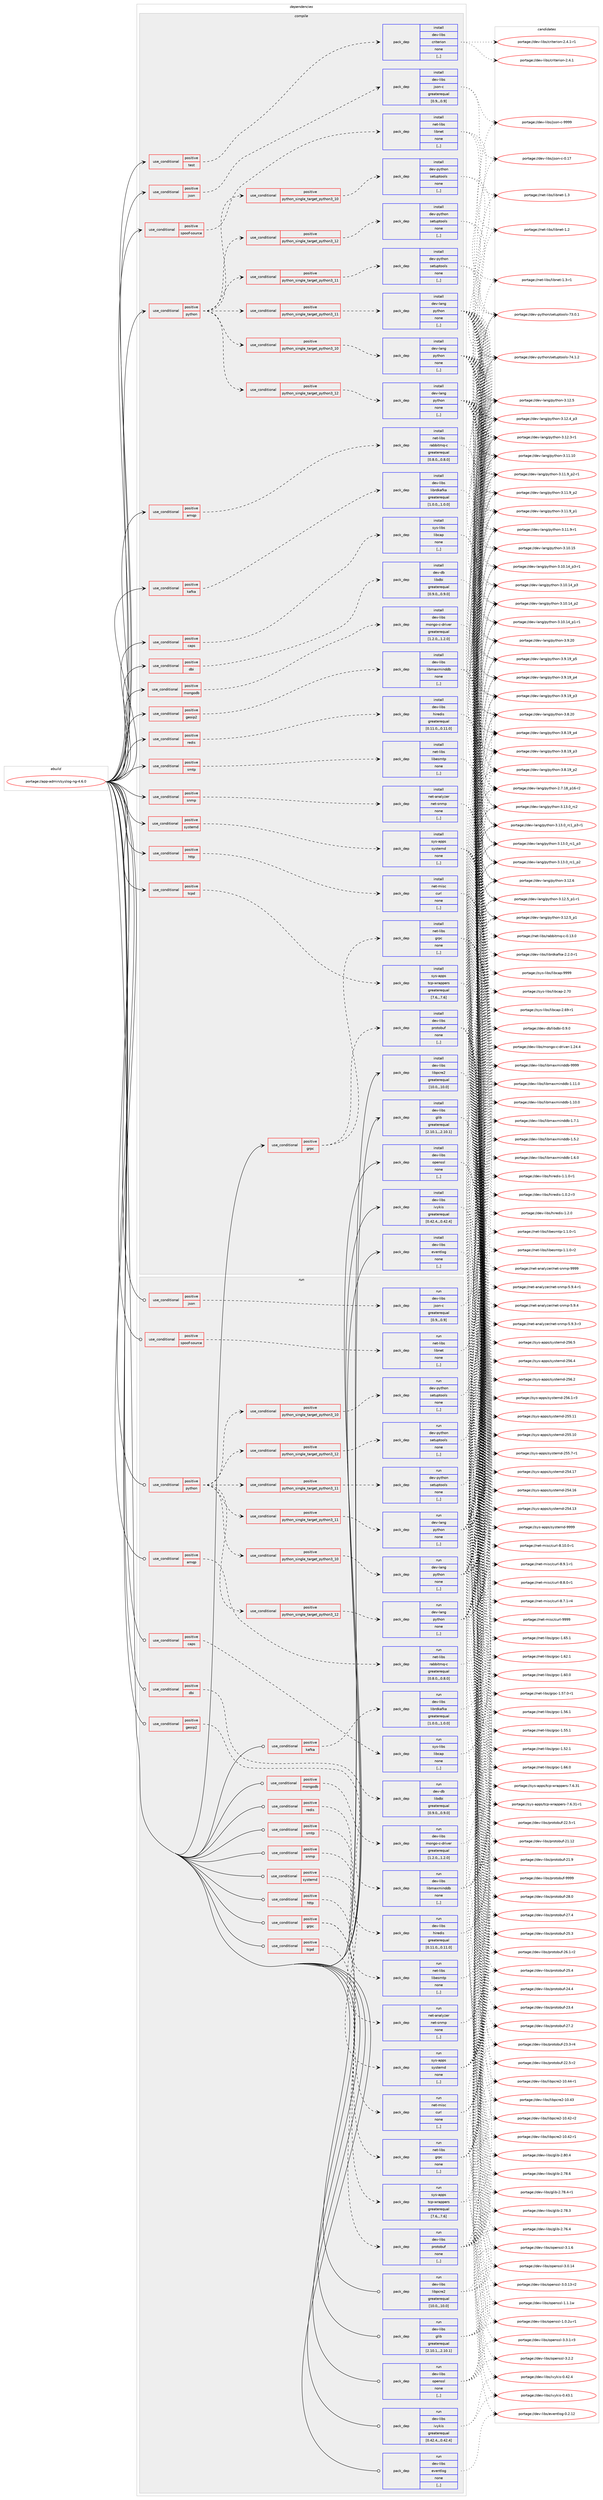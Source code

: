 digraph prolog {

# *************
# Graph options
# *************

newrank=true;
concentrate=true;
compound=true;
graph [rankdir=LR,fontname=Helvetica,fontsize=10,ranksep=1.5];#, ranksep=2.5, nodesep=0.2];
edge  [arrowhead=vee];
node  [fontname=Helvetica,fontsize=10];

# **********
# The ebuild
# **********

subgraph cluster_leftcol {
color=gray;
label=<<i>ebuild</i>>;
id [label="portage://app-admin/syslog-ng-4.6.0", color=red, width=4, href="../app-admin/syslog-ng-4.6.0.svg"];
}

# ****************
# The dependencies
# ****************

subgraph cluster_midcol {
color=gray;
label=<<i>dependencies</i>>;
subgraph cluster_compile {
fillcolor="#eeeeee";
style=filled;
label=<<i>compile</i>>;
subgraph cond131283 {
dependency499213 [label=<<TABLE BORDER="0" CELLBORDER="1" CELLSPACING="0" CELLPADDING="4"><TR><TD ROWSPAN="3" CELLPADDING="10">use_conditional</TD></TR><TR><TD>positive</TD></TR><TR><TD>amqp</TD></TR></TABLE>>, shape=none, color=red];
subgraph pack364311 {
dependency499214 [label=<<TABLE BORDER="0" CELLBORDER="1" CELLSPACING="0" CELLPADDING="4" WIDTH="220"><TR><TD ROWSPAN="6" CELLPADDING="30">pack_dep</TD></TR><TR><TD WIDTH="110">install</TD></TR><TR><TD>net-libs</TD></TR><TR><TD>rabbitmq-c</TD></TR><TR><TD>greaterequal</TD></TR><TR><TD>[0.8.0,,,0.8.0]</TD></TR></TABLE>>, shape=none, color=blue];
}
dependency499213:e -> dependency499214:w [weight=20,style="dashed",arrowhead="vee"];
}
id:e -> dependency499213:w [weight=20,style="solid",arrowhead="vee"];
subgraph cond131284 {
dependency499215 [label=<<TABLE BORDER="0" CELLBORDER="1" CELLSPACING="0" CELLPADDING="4"><TR><TD ROWSPAN="3" CELLPADDING="10">use_conditional</TD></TR><TR><TD>positive</TD></TR><TR><TD>caps</TD></TR></TABLE>>, shape=none, color=red];
subgraph pack364312 {
dependency499216 [label=<<TABLE BORDER="0" CELLBORDER="1" CELLSPACING="0" CELLPADDING="4" WIDTH="220"><TR><TD ROWSPAN="6" CELLPADDING="30">pack_dep</TD></TR><TR><TD WIDTH="110">install</TD></TR><TR><TD>sys-libs</TD></TR><TR><TD>libcap</TD></TR><TR><TD>none</TD></TR><TR><TD>[,,]</TD></TR></TABLE>>, shape=none, color=blue];
}
dependency499215:e -> dependency499216:w [weight=20,style="dashed",arrowhead="vee"];
}
id:e -> dependency499215:w [weight=20,style="solid",arrowhead="vee"];
subgraph cond131285 {
dependency499217 [label=<<TABLE BORDER="0" CELLBORDER="1" CELLSPACING="0" CELLPADDING="4"><TR><TD ROWSPAN="3" CELLPADDING="10">use_conditional</TD></TR><TR><TD>positive</TD></TR><TR><TD>dbi</TD></TR></TABLE>>, shape=none, color=red];
subgraph pack364313 {
dependency499218 [label=<<TABLE BORDER="0" CELLBORDER="1" CELLSPACING="0" CELLPADDING="4" WIDTH="220"><TR><TD ROWSPAN="6" CELLPADDING="30">pack_dep</TD></TR><TR><TD WIDTH="110">install</TD></TR><TR><TD>dev-db</TD></TR><TR><TD>libdbi</TD></TR><TR><TD>greaterequal</TD></TR><TR><TD>[0.9.0,,,0.9.0]</TD></TR></TABLE>>, shape=none, color=blue];
}
dependency499217:e -> dependency499218:w [weight=20,style="dashed",arrowhead="vee"];
}
id:e -> dependency499217:w [weight=20,style="solid",arrowhead="vee"];
subgraph cond131286 {
dependency499219 [label=<<TABLE BORDER="0" CELLBORDER="1" CELLSPACING="0" CELLPADDING="4"><TR><TD ROWSPAN="3" CELLPADDING="10">use_conditional</TD></TR><TR><TD>positive</TD></TR><TR><TD>geoip2</TD></TR></TABLE>>, shape=none, color=red];
subgraph pack364314 {
dependency499220 [label=<<TABLE BORDER="0" CELLBORDER="1" CELLSPACING="0" CELLPADDING="4" WIDTH="220"><TR><TD ROWSPAN="6" CELLPADDING="30">pack_dep</TD></TR><TR><TD WIDTH="110">install</TD></TR><TR><TD>dev-libs</TD></TR><TR><TD>libmaxminddb</TD></TR><TR><TD>none</TD></TR><TR><TD>[,,]</TD></TR></TABLE>>, shape=none, color=blue];
}
dependency499219:e -> dependency499220:w [weight=20,style="dashed",arrowhead="vee"];
}
id:e -> dependency499219:w [weight=20,style="solid",arrowhead="vee"];
subgraph cond131287 {
dependency499221 [label=<<TABLE BORDER="0" CELLBORDER="1" CELLSPACING="0" CELLPADDING="4"><TR><TD ROWSPAN="3" CELLPADDING="10">use_conditional</TD></TR><TR><TD>positive</TD></TR><TR><TD>grpc</TD></TR></TABLE>>, shape=none, color=red];
subgraph pack364315 {
dependency499222 [label=<<TABLE BORDER="0" CELLBORDER="1" CELLSPACING="0" CELLPADDING="4" WIDTH="220"><TR><TD ROWSPAN="6" CELLPADDING="30">pack_dep</TD></TR><TR><TD WIDTH="110">install</TD></TR><TR><TD>dev-libs</TD></TR><TR><TD>protobuf</TD></TR><TR><TD>none</TD></TR><TR><TD>[,,]</TD></TR></TABLE>>, shape=none, color=blue];
}
dependency499221:e -> dependency499222:w [weight=20,style="dashed",arrowhead="vee"];
subgraph pack364316 {
dependency499223 [label=<<TABLE BORDER="0" CELLBORDER="1" CELLSPACING="0" CELLPADDING="4" WIDTH="220"><TR><TD ROWSPAN="6" CELLPADDING="30">pack_dep</TD></TR><TR><TD WIDTH="110">install</TD></TR><TR><TD>net-libs</TD></TR><TR><TD>grpc</TD></TR><TR><TD>none</TD></TR><TR><TD>[,,]</TD></TR></TABLE>>, shape=none, color=blue];
}
dependency499221:e -> dependency499223:w [weight=20,style="dashed",arrowhead="vee"];
}
id:e -> dependency499221:w [weight=20,style="solid",arrowhead="vee"];
subgraph cond131288 {
dependency499224 [label=<<TABLE BORDER="0" CELLBORDER="1" CELLSPACING="0" CELLPADDING="4"><TR><TD ROWSPAN="3" CELLPADDING="10">use_conditional</TD></TR><TR><TD>positive</TD></TR><TR><TD>http</TD></TR></TABLE>>, shape=none, color=red];
subgraph pack364317 {
dependency499225 [label=<<TABLE BORDER="0" CELLBORDER="1" CELLSPACING="0" CELLPADDING="4" WIDTH="220"><TR><TD ROWSPAN="6" CELLPADDING="30">pack_dep</TD></TR><TR><TD WIDTH="110">install</TD></TR><TR><TD>net-misc</TD></TR><TR><TD>curl</TD></TR><TR><TD>none</TD></TR><TR><TD>[,,]</TD></TR></TABLE>>, shape=none, color=blue];
}
dependency499224:e -> dependency499225:w [weight=20,style="dashed",arrowhead="vee"];
}
id:e -> dependency499224:w [weight=20,style="solid",arrowhead="vee"];
subgraph cond131289 {
dependency499226 [label=<<TABLE BORDER="0" CELLBORDER="1" CELLSPACING="0" CELLPADDING="4"><TR><TD ROWSPAN="3" CELLPADDING="10">use_conditional</TD></TR><TR><TD>positive</TD></TR><TR><TD>json</TD></TR></TABLE>>, shape=none, color=red];
subgraph pack364318 {
dependency499227 [label=<<TABLE BORDER="0" CELLBORDER="1" CELLSPACING="0" CELLPADDING="4" WIDTH="220"><TR><TD ROWSPAN="6" CELLPADDING="30">pack_dep</TD></TR><TR><TD WIDTH="110">install</TD></TR><TR><TD>dev-libs</TD></TR><TR><TD>json-c</TD></TR><TR><TD>greaterequal</TD></TR><TR><TD>[0.9,,,0.9]</TD></TR></TABLE>>, shape=none, color=blue];
}
dependency499226:e -> dependency499227:w [weight=20,style="dashed",arrowhead="vee"];
}
id:e -> dependency499226:w [weight=20,style="solid",arrowhead="vee"];
subgraph cond131290 {
dependency499228 [label=<<TABLE BORDER="0" CELLBORDER="1" CELLSPACING="0" CELLPADDING="4"><TR><TD ROWSPAN="3" CELLPADDING="10">use_conditional</TD></TR><TR><TD>positive</TD></TR><TR><TD>kafka</TD></TR></TABLE>>, shape=none, color=red];
subgraph pack364319 {
dependency499229 [label=<<TABLE BORDER="0" CELLBORDER="1" CELLSPACING="0" CELLPADDING="4" WIDTH="220"><TR><TD ROWSPAN="6" CELLPADDING="30">pack_dep</TD></TR><TR><TD WIDTH="110">install</TD></TR><TR><TD>dev-libs</TD></TR><TR><TD>librdkafka</TD></TR><TR><TD>greaterequal</TD></TR><TR><TD>[1.0.0,,,1.0.0]</TD></TR></TABLE>>, shape=none, color=blue];
}
dependency499228:e -> dependency499229:w [weight=20,style="dashed",arrowhead="vee"];
}
id:e -> dependency499228:w [weight=20,style="solid",arrowhead="vee"];
subgraph cond131291 {
dependency499230 [label=<<TABLE BORDER="0" CELLBORDER="1" CELLSPACING="0" CELLPADDING="4"><TR><TD ROWSPAN="3" CELLPADDING="10">use_conditional</TD></TR><TR><TD>positive</TD></TR><TR><TD>mongodb</TD></TR></TABLE>>, shape=none, color=red];
subgraph pack364320 {
dependency499231 [label=<<TABLE BORDER="0" CELLBORDER="1" CELLSPACING="0" CELLPADDING="4" WIDTH="220"><TR><TD ROWSPAN="6" CELLPADDING="30">pack_dep</TD></TR><TR><TD WIDTH="110">install</TD></TR><TR><TD>dev-libs</TD></TR><TR><TD>mongo-c-driver</TD></TR><TR><TD>greaterequal</TD></TR><TR><TD>[1.2.0,,,1.2.0]</TD></TR></TABLE>>, shape=none, color=blue];
}
dependency499230:e -> dependency499231:w [weight=20,style="dashed",arrowhead="vee"];
}
id:e -> dependency499230:w [weight=20,style="solid",arrowhead="vee"];
subgraph cond131292 {
dependency499232 [label=<<TABLE BORDER="0" CELLBORDER="1" CELLSPACING="0" CELLPADDING="4"><TR><TD ROWSPAN="3" CELLPADDING="10">use_conditional</TD></TR><TR><TD>positive</TD></TR><TR><TD>python</TD></TR></TABLE>>, shape=none, color=red];
subgraph cond131293 {
dependency499233 [label=<<TABLE BORDER="0" CELLBORDER="1" CELLSPACING="0" CELLPADDING="4"><TR><TD ROWSPAN="3" CELLPADDING="10">use_conditional</TD></TR><TR><TD>positive</TD></TR><TR><TD>python_single_target_python3_10</TD></TR></TABLE>>, shape=none, color=red];
subgraph pack364321 {
dependency499234 [label=<<TABLE BORDER="0" CELLBORDER="1" CELLSPACING="0" CELLPADDING="4" WIDTH="220"><TR><TD ROWSPAN="6" CELLPADDING="30">pack_dep</TD></TR><TR><TD WIDTH="110">install</TD></TR><TR><TD>dev-lang</TD></TR><TR><TD>python</TD></TR><TR><TD>none</TD></TR><TR><TD>[,,]</TD></TR></TABLE>>, shape=none, color=blue];
}
dependency499233:e -> dependency499234:w [weight=20,style="dashed",arrowhead="vee"];
}
dependency499232:e -> dependency499233:w [weight=20,style="dashed",arrowhead="vee"];
subgraph cond131294 {
dependency499235 [label=<<TABLE BORDER="0" CELLBORDER="1" CELLSPACING="0" CELLPADDING="4"><TR><TD ROWSPAN="3" CELLPADDING="10">use_conditional</TD></TR><TR><TD>positive</TD></TR><TR><TD>python_single_target_python3_11</TD></TR></TABLE>>, shape=none, color=red];
subgraph pack364322 {
dependency499236 [label=<<TABLE BORDER="0" CELLBORDER="1" CELLSPACING="0" CELLPADDING="4" WIDTH="220"><TR><TD ROWSPAN="6" CELLPADDING="30">pack_dep</TD></TR><TR><TD WIDTH="110">install</TD></TR><TR><TD>dev-lang</TD></TR><TR><TD>python</TD></TR><TR><TD>none</TD></TR><TR><TD>[,,]</TD></TR></TABLE>>, shape=none, color=blue];
}
dependency499235:e -> dependency499236:w [weight=20,style="dashed",arrowhead="vee"];
}
dependency499232:e -> dependency499235:w [weight=20,style="dashed",arrowhead="vee"];
subgraph cond131295 {
dependency499237 [label=<<TABLE BORDER="0" CELLBORDER="1" CELLSPACING="0" CELLPADDING="4"><TR><TD ROWSPAN="3" CELLPADDING="10">use_conditional</TD></TR><TR><TD>positive</TD></TR><TR><TD>python_single_target_python3_12</TD></TR></TABLE>>, shape=none, color=red];
subgraph pack364323 {
dependency499238 [label=<<TABLE BORDER="0" CELLBORDER="1" CELLSPACING="0" CELLPADDING="4" WIDTH="220"><TR><TD ROWSPAN="6" CELLPADDING="30">pack_dep</TD></TR><TR><TD WIDTH="110">install</TD></TR><TR><TD>dev-lang</TD></TR><TR><TD>python</TD></TR><TR><TD>none</TD></TR><TR><TD>[,,]</TD></TR></TABLE>>, shape=none, color=blue];
}
dependency499237:e -> dependency499238:w [weight=20,style="dashed",arrowhead="vee"];
}
dependency499232:e -> dependency499237:w [weight=20,style="dashed",arrowhead="vee"];
subgraph cond131296 {
dependency499239 [label=<<TABLE BORDER="0" CELLBORDER="1" CELLSPACING="0" CELLPADDING="4"><TR><TD ROWSPAN="3" CELLPADDING="10">use_conditional</TD></TR><TR><TD>positive</TD></TR><TR><TD>python_single_target_python3_10</TD></TR></TABLE>>, shape=none, color=red];
subgraph pack364324 {
dependency499240 [label=<<TABLE BORDER="0" CELLBORDER="1" CELLSPACING="0" CELLPADDING="4" WIDTH="220"><TR><TD ROWSPAN="6" CELLPADDING="30">pack_dep</TD></TR><TR><TD WIDTH="110">install</TD></TR><TR><TD>dev-python</TD></TR><TR><TD>setuptools</TD></TR><TR><TD>none</TD></TR><TR><TD>[,,]</TD></TR></TABLE>>, shape=none, color=blue];
}
dependency499239:e -> dependency499240:w [weight=20,style="dashed",arrowhead="vee"];
}
dependency499232:e -> dependency499239:w [weight=20,style="dashed",arrowhead="vee"];
subgraph cond131297 {
dependency499241 [label=<<TABLE BORDER="0" CELLBORDER="1" CELLSPACING="0" CELLPADDING="4"><TR><TD ROWSPAN="3" CELLPADDING="10">use_conditional</TD></TR><TR><TD>positive</TD></TR><TR><TD>python_single_target_python3_11</TD></TR></TABLE>>, shape=none, color=red];
subgraph pack364325 {
dependency499242 [label=<<TABLE BORDER="0" CELLBORDER="1" CELLSPACING="0" CELLPADDING="4" WIDTH="220"><TR><TD ROWSPAN="6" CELLPADDING="30">pack_dep</TD></TR><TR><TD WIDTH="110">install</TD></TR><TR><TD>dev-python</TD></TR><TR><TD>setuptools</TD></TR><TR><TD>none</TD></TR><TR><TD>[,,]</TD></TR></TABLE>>, shape=none, color=blue];
}
dependency499241:e -> dependency499242:w [weight=20,style="dashed",arrowhead="vee"];
}
dependency499232:e -> dependency499241:w [weight=20,style="dashed",arrowhead="vee"];
subgraph cond131298 {
dependency499243 [label=<<TABLE BORDER="0" CELLBORDER="1" CELLSPACING="0" CELLPADDING="4"><TR><TD ROWSPAN="3" CELLPADDING="10">use_conditional</TD></TR><TR><TD>positive</TD></TR><TR><TD>python_single_target_python3_12</TD></TR></TABLE>>, shape=none, color=red];
subgraph pack364326 {
dependency499244 [label=<<TABLE BORDER="0" CELLBORDER="1" CELLSPACING="0" CELLPADDING="4" WIDTH="220"><TR><TD ROWSPAN="6" CELLPADDING="30">pack_dep</TD></TR><TR><TD WIDTH="110">install</TD></TR><TR><TD>dev-python</TD></TR><TR><TD>setuptools</TD></TR><TR><TD>none</TD></TR><TR><TD>[,,]</TD></TR></TABLE>>, shape=none, color=blue];
}
dependency499243:e -> dependency499244:w [weight=20,style="dashed",arrowhead="vee"];
}
dependency499232:e -> dependency499243:w [weight=20,style="dashed",arrowhead="vee"];
}
id:e -> dependency499232:w [weight=20,style="solid",arrowhead="vee"];
subgraph cond131299 {
dependency499245 [label=<<TABLE BORDER="0" CELLBORDER="1" CELLSPACING="0" CELLPADDING="4"><TR><TD ROWSPAN="3" CELLPADDING="10">use_conditional</TD></TR><TR><TD>positive</TD></TR><TR><TD>redis</TD></TR></TABLE>>, shape=none, color=red];
subgraph pack364327 {
dependency499246 [label=<<TABLE BORDER="0" CELLBORDER="1" CELLSPACING="0" CELLPADDING="4" WIDTH="220"><TR><TD ROWSPAN="6" CELLPADDING="30">pack_dep</TD></TR><TR><TD WIDTH="110">install</TD></TR><TR><TD>dev-libs</TD></TR><TR><TD>hiredis</TD></TR><TR><TD>greaterequal</TD></TR><TR><TD>[0.11.0,,,0.11.0]</TD></TR></TABLE>>, shape=none, color=blue];
}
dependency499245:e -> dependency499246:w [weight=20,style="dashed",arrowhead="vee"];
}
id:e -> dependency499245:w [weight=20,style="solid",arrowhead="vee"];
subgraph cond131300 {
dependency499247 [label=<<TABLE BORDER="0" CELLBORDER="1" CELLSPACING="0" CELLPADDING="4"><TR><TD ROWSPAN="3" CELLPADDING="10">use_conditional</TD></TR><TR><TD>positive</TD></TR><TR><TD>smtp</TD></TR></TABLE>>, shape=none, color=red];
subgraph pack364328 {
dependency499248 [label=<<TABLE BORDER="0" CELLBORDER="1" CELLSPACING="0" CELLPADDING="4" WIDTH="220"><TR><TD ROWSPAN="6" CELLPADDING="30">pack_dep</TD></TR><TR><TD WIDTH="110">install</TD></TR><TR><TD>net-libs</TD></TR><TR><TD>libesmtp</TD></TR><TR><TD>none</TD></TR><TR><TD>[,,]</TD></TR></TABLE>>, shape=none, color=blue];
}
dependency499247:e -> dependency499248:w [weight=20,style="dashed",arrowhead="vee"];
}
id:e -> dependency499247:w [weight=20,style="solid",arrowhead="vee"];
subgraph cond131301 {
dependency499249 [label=<<TABLE BORDER="0" CELLBORDER="1" CELLSPACING="0" CELLPADDING="4"><TR><TD ROWSPAN="3" CELLPADDING="10">use_conditional</TD></TR><TR><TD>positive</TD></TR><TR><TD>snmp</TD></TR></TABLE>>, shape=none, color=red];
subgraph pack364329 {
dependency499250 [label=<<TABLE BORDER="0" CELLBORDER="1" CELLSPACING="0" CELLPADDING="4" WIDTH="220"><TR><TD ROWSPAN="6" CELLPADDING="30">pack_dep</TD></TR><TR><TD WIDTH="110">install</TD></TR><TR><TD>net-analyzer</TD></TR><TR><TD>net-snmp</TD></TR><TR><TD>none</TD></TR><TR><TD>[,,]</TD></TR></TABLE>>, shape=none, color=blue];
}
dependency499249:e -> dependency499250:w [weight=20,style="dashed",arrowhead="vee"];
}
id:e -> dependency499249:w [weight=20,style="solid",arrowhead="vee"];
subgraph cond131302 {
dependency499251 [label=<<TABLE BORDER="0" CELLBORDER="1" CELLSPACING="0" CELLPADDING="4"><TR><TD ROWSPAN="3" CELLPADDING="10">use_conditional</TD></TR><TR><TD>positive</TD></TR><TR><TD>spoof-source</TD></TR></TABLE>>, shape=none, color=red];
subgraph pack364330 {
dependency499252 [label=<<TABLE BORDER="0" CELLBORDER="1" CELLSPACING="0" CELLPADDING="4" WIDTH="220"><TR><TD ROWSPAN="6" CELLPADDING="30">pack_dep</TD></TR><TR><TD WIDTH="110">install</TD></TR><TR><TD>net-libs</TD></TR><TR><TD>libnet</TD></TR><TR><TD>none</TD></TR><TR><TD>[,,]</TD></TR></TABLE>>, shape=none, color=blue];
}
dependency499251:e -> dependency499252:w [weight=20,style="dashed",arrowhead="vee"];
}
id:e -> dependency499251:w [weight=20,style="solid",arrowhead="vee"];
subgraph cond131303 {
dependency499253 [label=<<TABLE BORDER="0" CELLBORDER="1" CELLSPACING="0" CELLPADDING="4"><TR><TD ROWSPAN="3" CELLPADDING="10">use_conditional</TD></TR><TR><TD>positive</TD></TR><TR><TD>systemd</TD></TR></TABLE>>, shape=none, color=red];
subgraph pack364331 {
dependency499254 [label=<<TABLE BORDER="0" CELLBORDER="1" CELLSPACING="0" CELLPADDING="4" WIDTH="220"><TR><TD ROWSPAN="6" CELLPADDING="30">pack_dep</TD></TR><TR><TD WIDTH="110">install</TD></TR><TR><TD>sys-apps</TD></TR><TR><TD>systemd</TD></TR><TR><TD>none</TD></TR><TR><TD>[,,]</TD></TR></TABLE>>, shape=none, color=blue];
}
dependency499253:e -> dependency499254:w [weight=20,style="dashed",arrowhead="vee"];
}
id:e -> dependency499253:w [weight=20,style="solid",arrowhead="vee"];
subgraph cond131304 {
dependency499255 [label=<<TABLE BORDER="0" CELLBORDER="1" CELLSPACING="0" CELLPADDING="4"><TR><TD ROWSPAN="3" CELLPADDING="10">use_conditional</TD></TR><TR><TD>positive</TD></TR><TR><TD>tcpd</TD></TR></TABLE>>, shape=none, color=red];
subgraph pack364332 {
dependency499256 [label=<<TABLE BORDER="0" CELLBORDER="1" CELLSPACING="0" CELLPADDING="4" WIDTH="220"><TR><TD ROWSPAN="6" CELLPADDING="30">pack_dep</TD></TR><TR><TD WIDTH="110">install</TD></TR><TR><TD>sys-apps</TD></TR><TR><TD>tcp-wrappers</TD></TR><TR><TD>greaterequal</TD></TR><TR><TD>[7.6,,,7.6]</TD></TR></TABLE>>, shape=none, color=blue];
}
dependency499255:e -> dependency499256:w [weight=20,style="dashed",arrowhead="vee"];
}
id:e -> dependency499255:w [weight=20,style="solid",arrowhead="vee"];
subgraph cond131305 {
dependency499257 [label=<<TABLE BORDER="0" CELLBORDER="1" CELLSPACING="0" CELLPADDING="4"><TR><TD ROWSPAN="3" CELLPADDING="10">use_conditional</TD></TR><TR><TD>positive</TD></TR><TR><TD>test</TD></TR></TABLE>>, shape=none, color=red];
subgraph pack364333 {
dependency499258 [label=<<TABLE BORDER="0" CELLBORDER="1" CELLSPACING="0" CELLPADDING="4" WIDTH="220"><TR><TD ROWSPAN="6" CELLPADDING="30">pack_dep</TD></TR><TR><TD WIDTH="110">install</TD></TR><TR><TD>dev-libs</TD></TR><TR><TD>criterion</TD></TR><TR><TD>none</TD></TR><TR><TD>[,,]</TD></TR></TABLE>>, shape=none, color=blue];
}
dependency499257:e -> dependency499258:w [weight=20,style="dashed",arrowhead="vee"];
}
id:e -> dependency499257:w [weight=20,style="solid",arrowhead="vee"];
subgraph pack364334 {
dependency499259 [label=<<TABLE BORDER="0" CELLBORDER="1" CELLSPACING="0" CELLPADDING="4" WIDTH="220"><TR><TD ROWSPAN="6" CELLPADDING="30">pack_dep</TD></TR><TR><TD WIDTH="110">install</TD></TR><TR><TD>dev-libs</TD></TR><TR><TD>glib</TD></TR><TR><TD>greaterequal</TD></TR><TR><TD>[2.10.1,,,2.10.1]</TD></TR></TABLE>>, shape=none, color=blue];
}
id:e -> dependency499259:w [weight=20,style="solid",arrowhead="vee"];
subgraph pack364335 {
dependency499260 [label=<<TABLE BORDER="0" CELLBORDER="1" CELLSPACING="0" CELLPADDING="4" WIDTH="220"><TR><TD ROWSPAN="6" CELLPADDING="30">pack_dep</TD></TR><TR><TD WIDTH="110">install</TD></TR><TR><TD>dev-libs</TD></TR><TR><TD>ivykis</TD></TR><TR><TD>greaterequal</TD></TR><TR><TD>[0.42.4,,,0.42.4]</TD></TR></TABLE>>, shape=none, color=blue];
}
id:e -> dependency499260:w [weight=20,style="solid",arrowhead="vee"];
subgraph pack364336 {
dependency499261 [label=<<TABLE BORDER="0" CELLBORDER="1" CELLSPACING="0" CELLPADDING="4" WIDTH="220"><TR><TD ROWSPAN="6" CELLPADDING="30">pack_dep</TD></TR><TR><TD WIDTH="110">install</TD></TR><TR><TD>dev-libs</TD></TR><TR><TD>libpcre2</TD></TR><TR><TD>greaterequal</TD></TR><TR><TD>[10.0,,,10.0]</TD></TR></TABLE>>, shape=none, color=blue];
}
id:e -> dependency499261:w [weight=20,style="solid",arrowhead="vee"];
subgraph pack364337 {
dependency499262 [label=<<TABLE BORDER="0" CELLBORDER="1" CELLSPACING="0" CELLPADDING="4" WIDTH="220"><TR><TD ROWSPAN="6" CELLPADDING="30">pack_dep</TD></TR><TR><TD WIDTH="110">install</TD></TR><TR><TD>dev-libs</TD></TR><TR><TD>openssl</TD></TR><TR><TD>none</TD></TR><TR><TD>[,,]</TD></TR></TABLE>>, shape=none, color=blue];
}
id:e -> dependency499262:w [weight=20,style="solid",arrowhead="vee"];
subgraph pack364338 {
dependency499263 [label=<<TABLE BORDER="0" CELLBORDER="1" CELLSPACING="0" CELLPADDING="4" WIDTH="220"><TR><TD ROWSPAN="6" CELLPADDING="30">pack_dep</TD></TR><TR><TD WIDTH="110">install</TD></TR><TR><TD>dev-libs</TD></TR><TR><TD>eventlog</TD></TR><TR><TD>none</TD></TR><TR><TD>[,,]</TD></TR></TABLE>>, shape=none, color=blue];
}
id:e -> dependency499263:w [weight=20,style="solid",arrowhead="vee"];
}
subgraph cluster_compileandrun {
fillcolor="#eeeeee";
style=filled;
label=<<i>compile and run</i>>;
}
subgraph cluster_run {
fillcolor="#eeeeee";
style=filled;
label=<<i>run</i>>;
subgraph cond131306 {
dependency499264 [label=<<TABLE BORDER="0" CELLBORDER="1" CELLSPACING="0" CELLPADDING="4"><TR><TD ROWSPAN="3" CELLPADDING="10">use_conditional</TD></TR><TR><TD>positive</TD></TR><TR><TD>amqp</TD></TR></TABLE>>, shape=none, color=red];
subgraph pack364339 {
dependency499265 [label=<<TABLE BORDER="0" CELLBORDER="1" CELLSPACING="0" CELLPADDING="4" WIDTH="220"><TR><TD ROWSPAN="6" CELLPADDING="30">pack_dep</TD></TR><TR><TD WIDTH="110">run</TD></TR><TR><TD>net-libs</TD></TR><TR><TD>rabbitmq-c</TD></TR><TR><TD>greaterequal</TD></TR><TR><TD>[0.8.0,,,0.8.0]</TD></TR></TABLE>>, shape=none, color=blue];
}
dependency499264:e -> dependency499265:w [weight=20,style="dashed",arrowhead="vee"];
}
id:e -> dependency499264:w [weight=20,style="solid",arrowhead="odot"];
subgraph cond131307 {
dependency499266 [label=<<TABLE BORDER="0" CELLBORDER="1" CELLSPACING="0" CELLPADDING="4"><TR><TD ROWSPAN="3" CELLPADDING="10">use_conditional</TD></TR><TR><TD>positive</TD></TR><TR><TD>caps</TD></TR></TABLE>>, shape=none, color=red];
subgraph pack364340 {
dependency499267 [label=<<TABLE BORDER="0" CELLBORDER="1" CELLSPACING="0" CELLPADDING="4" WIDTH="220"><TR><TD ROWSPAN="6" CELLPADDING="30">pack_dep</TD></TR><TR><TD WIDTH="110">run</TD></TR><TR><TD>sys-libs</TD></TR><TR><TD>libcap</TD></TR><TR><TD>none</TD></TR><TR><TD>[,,]</TD></TR></TABLE>>, shape=none, color=blue];
}
dependency499266:e -> dependency499267:w [weight=20,style="dashed",arrowhead="vee"];
}
id:e -> dependency499266:w [weight=20,style="solid",arrowhead="odot"];
subgraph cond131308 {
dependency499268 [label=<<TABLE BORDER="0" CELLBORDER="1" CELLSPACING="0" CELLPADDING="4"><TR><TD ROWSPAN="3" CELLPADDING="10">use_conditional</TD></TR><TR><TD>positive</TD></TR><TR><TD>dbi</TD></TR></TABLE>>, shape=none, color=red];
subgraph pack364341 {
dependency499269 [label=<<TABLE BORDER="0" CELLBORDER="1" CELLSPACING="0" CELLPADDING="4" WIDTH="220"><TR><TD ROWSPAN="6" CELLPADDING="30">pack_dep</TD></TR><TR><TD WIDTH="110">run</TD></TR><TR><TD>dev-db</TD></TR><TR><TD>libdbi</TD></TR><TR><TD>greaterequal</TD></TR><TR><TD>[0.9.0,,,0.9.0]</TD></TR></TABLE>>, shape=none, color=blue];
}
dependency499268:e -> dependency499269:w [weight=20,style="dashed",arrowhead="vee"];
}
id:e -> dependency499268:w [weight=20,style="solid",arrowhead="odot"];
subgraph cond131309 {
dependency499270 [label=<<TABLE BORDER="0" CELLBORDER="1" CELLSPACING="0" CELLPADDING="4"><TR><TD ROWSPAN="3" CELLPADDING="10">use_conditional</TD></TR><TR><TD>positive</TD></TR><TR><TD>geoip2</TD></TR></TABLE>>, shape=none, color=red];
subgraph pack364342 {
dependency499271 [label=<<TABLE BORDER="0" CELLBORDER="1" CELLSPACING="0" CELLPADDING="4" WIDTH="220"><TR><TD ROWSPAN="6" CELLPADDING="30">pack_dep</TD></TR><TR><TD WIDTH="110">run</TD></TR><TR><TD>dev-libs</TD></TR><TR><TD>libmaxminddb</TD></TR><TR><TD>none</TD></TR><TR><TD>[,,]</TD></TR></TABLE>>, shape=none, color=blue];
}
dependency499270:e -> dependency499271:w [weight=20,style="dashed",arrowhead="vee"];
}
id:e -> dependency499270:w [weight=20,style="solid",arrowhead="odot"];
subgraph cond131310 {
dependency499272 [label=<<TABLE BORDER="0" CELLBORDER="1" CELLSPACING="0" CELLPADDING="4"><TR><TD ROWSPAN="3" CELLPADDING="10">use_conditional</TD></TR><TR><TD>positive</TD></TR><TR><TD>grpc</TD></TR></TABLE>>, shape=none, color=red];
subgraph pack364343 {
dependency499273 [label=<<TABLE BORDER="0" CELLBORDER="1" CELLSPACING="0" CELLPADDING="4" WIDTH="220"><TR><TD ROWSPAN="6" CELLPADDING="30">pack_dep</TD></TR><TR><TD WIDTH="110">run</TD></TR><TR><TD>dev-libs</TD></TR><TR><TD>protobuf</TD></TR><TR><TD>none</TD></TR><TR><TD>[,,]</TD></TR></TABLE>>, shape=none, color=blue];
}
dependency499272:e -> dependency499273:w [weight=20,style="dashed",arrowhead="vee"];
subgraph pack364344 {
dependency499274 [label=<<TABLE BORDER="0" CELLBORDER="1" CELLSPACING="0" CELLPADDING="4" WIDTH="220"><TR><TD ROWSPAN="6" CELLPADDING="30">pack_dep</TD></TR><TR><TD WIDTH="110">run</TD></TR><TR><TD>net-libs</TD></TR><TR><TD>grpc</TD></TR><TR><TD>none</TD></TR><TR><TD>[,,]</TD></TR></TABLE>>, shape=none, color=blue];
}
dependency499272:e -> dependency499274:w [weight=20,style="dashed",arrowhead="vee"];
}
id:e -> dependency499272:w [weight=20,style="solid",arrowhead="odot"];
subgraph cond131311 {
dependency499275 [label=<<TABLE BORDER="0" CELLBORDER="1" CELLSPACING="0" CELLPADDING="4"><TR><TD ROWSPAN="3" CELLPADDING="10">use_conditional</TD></TR><TR><TD>positive</TD></TR><TR><TD>http</TD></TR></TABLE>>, shape=none, color=red];
subgraph pack364345 {
dependency499276 [label=<<TABLE BORDER="0" CELLBORDER="1" CELLSPACING="0" CELLPADDING="4" WIDTH="220"><TR><TD ROWSPAN="6" CELLPADDING="30">pack_dep</TD></TR><TR><TD WIDTH="110">run</TD></TR><TR><TD>net-misc</TD></TR><TR><TD>curl</TD></TR><TR><TD>none</TD></TR><TR><TD>[,,]</TD></TR></TABLE>>, shape=none, color=blue];
}
dependency499275:e -> dependency499276:w [weight=20,style="dashed",arrowhead="vee"];
}
id:e -> dependency499275:w [weight=20,style="solid",arrowhead="odot"];
subgraph cond131312 {
dependency499277 [label=<<TABLE BORDER="0" CELLBORDER="1" CELLSPACING="0" CELLPADDING="4"><TR><TD ROWSPAN="3" CELLPADDING="10">use_conditional</TD></TR><TR><TD>positive</TD></TR><TR><TD>json</TD></TR></TABLE>>, shape=none, color=red];
subgraph pack364346 {
dependency499278 [label=<<TABLE BORDER="0" CELLBORDER="1" CELLSPACING="0" CELLPADDING="4" WIDTH="220"><TR><TD ROWSPAN="6" CELLPADDING="30">pack_dep</TD></TR><TR><TD WIDTH="110">run</TD></TR><TR><TD>dev-libs</TD></TR><TR><TD>json-c</TD></TR><TR><TD>greaterequal</TD></TR><TR><TD>[0.9,,,0.9]</TD></TR></TABLE>>, shape=none, color=blue];
}
dependency499277:e -> dependency499278:w [weight=20,style="dashed",arrowhead="vee"];
}
id:e -> dependency499277:w [weight=20,style="solid",arrowhead="odot"];
subgraph cond131313 {
dependency499279 [label=<<TABLE BORDER="0" CELLBORDER="1" CELLSPACING="0" CELLPADDING="4"><TR><TD ROWSPAN="3" CELLPADDING="10">use_conditional</TD></TR><TR><TD>positive</TD></TR><TR><TD>kafka</TD></TR></TABLE>>, shape=none, color=red];
subgraph pack364347 {
dependency499280 [label=<<TABLE BORDER="0" CELLBORDER="1" CELLSPACING="0" CELLPADDING="4" WIDTH="220"><TR><TD ROWSPAN="6" CELLPADDING="30">pack_dep</TD></TR><TR><TD WIDTH="110">run</TD></TR><TR><TD>dev-libs</TD></TR><TR><TD>librdkafka</TD></TR><TR><TD>greaterequal</TD></TR><TR><TD>[1.0.0,,,1.0.0]</TD></TR></TABLE>>, shape=none, color=blue];
}
dependency499279:e -> dependency499280:w [weight=20,style="dashed",arrowhead="vee"];
}
id:e -> dependency499279:w [weight=20,style="solid",arrowhead="odot"];
subgraph cond131314 {
dependency499281 [label=<<TABLE BORDER="0" CELLBORDER="1" CELLSPACING="0" CELLPADDING="4"><TR><TD ROWSPAN="3" CELLPADDING="10">use_conditional</TD></TR><TR><TD>positive</TD></TR><TR><TD>mongodb</TD></TR></TABLE>>, shape=none, color=red];
subgraph pack364348 {
dependency499282 [label=<<TABLE BORDER="0" CELLBORDER="1" CELLSPACING="0" CELLPADDING="4" WIDTH="220"><TR><TD ROWSPAN="6" CELLPADDING="30">pack_dep</TD></TR><TR><TD WIDTH="110">run</TD></TR><TR><TD>dev-libs</TD></TR><TR><TD>mongo-c-driver</TD></TR><TR><TD>greaterequal</TD></TR><TR><TD>[1.2.0,,,1.2.0]</TD></TR></TABLE>>, shape=none, color=blue];
}
dependency499281:e -> dependency499282:w [weight=20,style="dashed",arrowhead="vee"];
}
id:e -> dependency499281:w [weight=20,style="solid",arrowhead="odot"];
subgraph cond131315 {
dependency499283 [label=<<TABLE BORDER="0" CELLBORDER="1" CELLSPACING="0" CELLPADDING="4"><TR><TD ROWSPAN="3" CELLPADDING="10">use_conditional</TD></TR><TR><TD>positive</TD></TR><TR><TD>python</TD></TR></TABLE>>, shape=none, color=red];
subgraph cond131316 {
dependency499284 [label=<<TABLE BORDER="0" CELLBORDER="1" CELLSPACING="0" CELLPADDING="4"><TR><TD ROWSPAN="3" CELLPADDING="10">use_conditional</TD></TR><TR><TD>positive</TD></TR><TR><TD>python_single_target_python3_10</TD></TR></TABLE>>, shape=none, color=red];
subgraph pack364349 {
dependency499285 [label=<<TABLE BORDER="0" CELLBORDER="1" CELLSPACING="0" CELLPADDING="4" WIDTH="220"><TR><TD ROWSPAN="6" CELLPADDING="30">pack_dep</TD></TR><TR><TD WIDTH="110">run</TD></TR><TR><TD>dev-lang</TD></TR><TR><TD>python</TD></TR><TR><TD>none</TD></TR><TR><TD>[,,]</TD></TR></TABLE>>, shape=none, color=blue];
}
dependency499284:e -> dependency499285:w [weight=20,style="dashed",arrowhead="vee"];
}
dependency499283:e -> dependency499284:w [weight=20,style="dashed",arrowhead="vee"];
subgraph cond131317 {
dependency499286 [label=<<TABLE BORDER="0" CELLBORDER="1" CELLSPACING="0" CELLPADDING="4"><TR><TD ROWSPAN="3" CELLPADDING="10">use_conditional</TD></TR><TR><TD>positive</TD></TR><TR><TD>python_single_target_python3_11</TD></TR></TABLE>>, shape=none, color=red];
subgraph pack364350 {
dependency499287 [label=<<TABLE BORDER="0" CELLBORDER="1" CELLSPACING="0" CELLPADDING="4" WIDTH="220"><TR><TD ROWSPAN="6" CELLPADDING="30">pack_dep</TD></TR><TR><TD WIDTH="110">run</TD></TR><TR><TD>dev-lang</TD></TR><TR><TD>python</TD></TR><TR><TD>none</TD></TR><TR><TD>[,,]</TD></TR></TABLE>>, shape=none, color=blue];
}
dependency499286:e -> dependency499287:w [weight=20,style="dashed",arrowhead="vee"];
}
dependency499283:e -> dependency499286:w [weight=20,style="dashed",arrowhead="vee"];
subgraph cond131318 {
dependency499288 [label=<<TABLE BORDER="0" CELLBORDER="1" CELLSPACING="0" CELLPADDING="4"><TR><TD ROWSPAN="3" CELLPADDING="10">use_conditional</TD></TR><TR><TD>positive</TD></TR><TR><TD>python_single_target_python3_12</TD></TR></TABLE>>, shape=none, color=red];
subgraph pack364351 {
dependency499289 [label=<<TABLE BORDER="0" CELLBORDER="1" CELLSPACING="0" CELLPADDING="4" WIDTH="220"><TR><TD ROWSPAN="6" CELLPADDING="30">pack_dep</TD></TR><TR><TD WIDTH="110">run</TD></TR><TR><TD>dev-lang</TD></TR><TR><TD>python</TD></TR><TR><TD>none</TD></TR><TR><TD>[,,]</TD></TR></TABLE>>, shape=none, color=blue];
}
dependency499288:e -> dependency499289:w [weight=20,style="dashed",arrowhead="vee"];
}
dependency499283:e -> dependency499288:w [weight=20,style="dashed",arrowhead="vee"];
subgraph cond131319 {
dependency499290 [label=<<TABLE BORDER="0" CELLBORDER="1" CELLSPACING="0" CELLPADDING="4"><TR><TD ROWSPAN="3" CELLPADDING="10">use_conditional</TD></TR><TR><TD>positive</TD></TR><TR><TD>python_single_target_python3_10</TD></TR></TABLE>>, shape=none, color=red];
subgraph pack364352 {
dependency499291 [label=<<TABLE BORDER="0" CELLBORDER="1" CELLSPACING="0" CELLPADDING="4" WIDTH="220"><TR><TD ROWSPAN="6" CELLPADDING="30">pack_dep</TD></TR><TR><TD WIDTH="110">run</TD></TR><TR><TD>dev-python</TD></TR><TR><TD>setuptools</TD></TR><TR><TD>none</TD></TR><TR><TD>[,,]</TD></TR></TABLE>>, shape=none, color=blue];
}
dependency499290:e -> dependency499291:w [weight=20,style="dashed",arrowhead="vee"];
}
dependency499283:e -> dependency499290:w [weight=20,style="dashed",arrowhead="vee"];
subgraph cond131320 {
dependency499292 [label=<<TABLE BORDER="0" CELLBORDER="1" CELLSPACING="0" CELLPADDING="4"><TR><TD ROWSPAN="3" CELLPADDING="10">use_conditional</TD></TR><TR><TD>positive</TD></TR><TR><TD>python_single_target_python3_11</TD></TR></TABLE>>, shape=none, color=red];
subgraph pack364353 {
dependency499293 [label=<<TABLE BORDER="0" CELLBORDER="1" CELLSPACING="0" CELLPADDING="4" WIDTH="220"><TR><TD ROWSPAN="6" CELLPADDING="30">pack_dep</TD></TR><TR><TD WIDTH="110">run</TD></TR><TR><TD>dev-python</TD></TR><TR><TD>setuptools</TD></TR><TR><TD>none</TD></TR><TR><TD>[,,]</TD></TR></TABLE>>, shape=none, color=blue];
}
dependency499292:e -> dependency499293:w [weight=20,style="dashed",arrowhead="vee"];
}
dependency499283:e -> dependency499292:w [weight=20,style="dashed",arrowhead="vee"];
subgraph cond131321 {
dependency499294 [label=<<TABLE BORDER="0" CELLBORDER="1" CELLSPACING="0" CELLPADDING="4"><TR><TD ROWSPAN="3" CELLPADDING="10">use_conditional</TD></TR><TR><TD>positive</TD></TR><TR><TD>python_single_target_python3_12</TD></TR></TABLE>>, shape=none, color=red];
subgraph pack364354 {
dependency499295 [label=<<TABLE BORDER="0" CELLBORDER="1" CELLSPACING="0" CELLPADDING="4" WIDTH="220"><TR><TD ROWSPAN="6" CELLPADDING="30">pack_dep</TD></TR><TR><TD WIDTH="110">run</TD></TR><TR><TD>dev-python</TD></TR><TR><TD>setuptools</TD></TR><TR><TD>none</TD></TR><TR><TD>[,,]</TD></TR></TABLE>>, shape=none, color=blue];
}
dependency499294:e -> dependency499295:w [weight=20,style="dashed",arrowhead="vee"];
}
dependency499283:e -> dependency499294:w [weight=20,style="dashed",arrowhead="vee"];
}
id:e -> dependency499283:w [weight=20,style="solid",arrowhead="odot"];
subgraph cond131322 {
dependency499296 [label=<<TABLE BORDER="0" CELLBORDER="1" CELLSPACING="0" CELLPADDING="4"><TR><TD ROWSPAN="3" CELLPADDING="10">use_conditional</TD></TR><TR><TD>positive</TD></TR><TR><TD>redis</TD></TR></TABLE>>, shape=none, color=red];
subgraph pack364355 {
dependency499297 [label=<<TABLE BORDER="0" CELLBORDER="1" CELLSPACING="0" CELLPADDING="4" WIDTH="220"><TR><TD ROWSPAN="6" CELLPADDING="30">pack_dep</TD></TR><TR><TD WIDTH="110">run</TD></TR><TR><TD>dev-libs</TD></TR><TR><TD>hiredis</TD></TR><TR><TD>greaterequal</TD></TR><TR><TD>[0.11.0,,,0.11.0]</TD></TR></TABLE>>, shape=none, color=blue];
}
dependency499296:e -> dependency499297:w [weight=20,style="dashed",arrowhead="vee"];
}
id:e -> dependency499296:w [weight=20,style="solid",arrowhead="odot"];
subgraph cond131323 {
dependency499298 [label=<<TABLE BORDER="0" CELLBORDER="1" CELLSPACING="0" CELLPADDING="4"><TR><TD ROWSPAN="3" CELLPADDING="10">use_conditional</TD></TR><TR><TD>positive</TD></TR><TR><TD>smtp</TD></TR></TABLE>>, shape=none, color=red];
subgraph pack364356 {
dependency499299 [label=<<TABLE BORDER="0" CELLBORDER="1" CELLSPACING="0" CELLPADDING="4" WIDTH="220"><TR><TD ROWSPAN="6" CELLPADDING="30">pack_dep</TD></TR><TR><TD WIDTH="110">run</TD></TR><TR><TD>net-libs</TD></TR><TR><TD>libesmtp</TD></TR><TR><TD>none</TD></TR><TR><TD>[,,]</TD></TR></TABLE>>, shape=none, color=blue];
}
dependency499298:e -> dependency499299:w [weight=20,style="dashed",arrowhead="vee"];
}
id:e -> dependency499298:w [weight=20,style="solid",arrowhead="odot"];
subgraph cond131324 {
dependency499300 [label=<<TABLE BORDER="0" CELLBORDER="1" CELLSPACING="0" CELLPADDING="4"><TR><TD ROWSPAN="3" CELLPADDING="10">use_conditional</TD></TR><TR><TD>positive</TD></TR><TR><TD>snmp</TD></TR></TABLE>>, shape=none, color=red];
subgraph pack364357 {
dependency499301 [label=<<TABLE BORDER="0" CELLBORDER="1" CELLSPACING="0" CELLPADDING="4" WIDTH="220"><TR><TD ROWSPAN="6" CELLPADDING="30">pack_dep</TD></TR><TR><TD WIDTH="110">run</TD></TR><TR><TD>net-analyzer</TD></TR><TR><TD>net-snmp</TD></TR><TR><TD>none</TD></TR><TR><TD>[,,]</TD></TR></TABLE>>, shape=none, color=blue];
}
dependency499300:e -> dependency499301:w [weight=20,style="dashed",arrowhead="vee"];
}
id:e -> dependency499300:w [weight=20,style="solid",arrowhead="odot"];
subgraph cond131325 {
dependency499302 [label=<<TABLE BORDER="0" CELLBORDER="1" CELLSPACING="0" CELLPADDING="4"><TR><TD ROWSPAN="3" CELLPADDING="10">use_conditional</TD></TR><TR><TD>positive</TD></TR><TR><TD>spoof-source</TD></TR></TABLE>>, shape=none, color=red];
subgraph pack364358 {
dependency499303 [label=<<TABLE BORDER="0" CELLBORDER="1" CELLSPACING="0" CELLPADDING="4" WIDTH="220"><TR><TD ROWSPAN="6" CELLPADDING="30">pack_dep</TD></TR><TR><TD WIDTH="110">run</TD></TR><TR><TD>net-libs</TD></TR><TR><TD>libnet</TD></TR><TR><TD>none</TD></TR><TR><TD>[,,]</TD></TR></TABLE>>, shape=none, color=blue];
}
dependency499302:e -> dependency499303:w [weight=20,style="dashed",arrowhead="vee"];
}
id:e -> dependency499302:w [weight=20,style="solid",arrowhead="odot"];
subgraph cond131326 {
dependency499304 [label=<<TABLE BORDER="0" CELLBORDER="1" CELLSPACING="0" CELLPADDING="4"><TR><TD ROWSPAN="3" CELLPADDING="10">use_conditional</TD></TR><TR><TD>positive</TD></TR><TR><TD>systemd</TD></TR></TABLE>>, shape=none, color=red];
subgraph pack364359 {
dependency499305 [label=<<TABLE BORDER="0" CELLBORDER="1" CELLSPACING="0" CELLPADDING="4" WIDTH="220"><TR><TD ROWSPAN="6" CELLPADDING="30">pack_dep</TD></TR><TR><TD WIDTH="110">run</TD></TR><TR><TD>sys-apps</TD></TR><TR><TD>systemd</TD></TR><TR><TD>none</TD></TR><TR><TD>[,,]</TD></TR></TABLE>>, shape=none, color=blue];
}
dependency499304:e -> dependency499305:w [weight=20,style="dashed",arrowhead="vee"];
}
id:e -> dependency499304:w [weight=20,style="solid",arrowhead="odot"];
subgraph cond131327 {
dependency499306 [label=<<TABLE BORDER="0" CELLBORDER="1" CELLSPACING="0" CELLPADDING="4"><TR><TD ROWSPAN="3" CELLPADDING="10">use_conditional</TD></TR><TR><TD>positive</TD></TR><TR><TD>tcpd</TD></TR></TABLE>>, shape=none, color=red];
subgraph pack364360 {
dependency499307 [label=<<TABLE BORDER="0" CELLBORDER="1" CELLSPACING="0" CELLPADDING="4" WIDTH="220"><TR><TD ROWSPAN="6" CELLPADDING="30">pack_dep</TD></TR><TR><TD WIDTH="110">run</TD></TR><TR><TD>sys-apps</TD></TR><TR><TD>tcp-wrappers</TD></TR><TR><TD>greaterequal</TD></TR><TR><TD>[7.6,,,7.6]</TD></TR></TABLE>>, shape=none, color=blue];
}
dependency499306:e -> dependency499307:w [weight=20,style="dashed",arrowhead="vee"];
}
id:e -> dependency499306:w [weight=20,style="solid",arrowhead="odot"];
subgraph pack364361 {
dependency499308 [label=<<TABLE BORDER="0" CELLBORDER="1" CELLSPACING="0" CELLPADDING="4" WIDTH="220"><TR><TD ROWSPAN="6" CELLPADDING="30">pack_dep</TD></TR><TR><TD WIDTH="110">run</TD></TR><TR><TD>dev-libs</TD></TR><TR><TD>glib</TD></TR><TR><TD>greaterequal</TD></TR><TR><TD>[2.10.1,,,2.10.1]</TD></TR></TABLE>>, shape=none, color=blue];
}
id:e -> dependency499308:w [weight=20,style="solid",arrowhead="odot"];
subgraph pack364362 {
dependency499309 [label=<<TABLE BORDER="0" CELLBORDER="1" CELLSPACING="0" CELLPADDING="4" WIDTH="220"><TR><TD ROWSPAN="6" CELLPADDING="30">pack_dep</TD></TR><TR><TD WIDTH="110">run</TD></TR><TR><TD>dev-libs</TD></TR><TR><TD>ivykis</TD></TR><TR><TD>greaterequal</TD></TR><TR><TD>[0.42.4,,,0.42.4]</TD></TR></TABLE>>, shape=none, color=blue];
}
id:e -> dependency499309:w [weight=20,style="solid",arrowhead="odot"];
subgraph pack364363 {
dependency499310 [label=<<TABLE BORDER="0" CELLBORDER="1" CELLSPACING="0" CELLPADDING="4" WIDTH="220"><TR><TD ROWSPAN="6" CELLPADDING="30">pack_dep</TD></TR><TR><TD WIDTH="110">run</TD></TR><TR><TD>dev-libs</TD></TR><TR><TD>libpcre2</TD></TR><TR><TD>greaterequal</TD></TR><TR><TD>[10.0,,,10.0]</TD></TR></TABLE>>, shape=none, color=blue];
}
id:e -> dependency499310:w [weight=20,style="solid",arrowhead="odot"];
subgraph pack364364 {
dependency499311 [label=<<TABLE BORDER="0" CELLBORDER="1" CELLSPACING="0" CELLPADDING="4" WIDTH="220"><TR><TD ROWSPAN="6" CELLPADDING="30">pack_dep</TD></TR><TR><TD WIDTH="110">run</TD></TR><TR><TD>dev-libs</TD></TR><TR><TD>openssl</TD></TR><TR><TD>none</TD></TR><TR><TD>[,,]</TD></TR></TABLE>>, shape=none, color=blue];
}
id:e -> dependency499311:w [weight=20,style="solid",arrowhead="odot"];
subgraph pack364365 {
dependency499312 [label=<<TABLE BORDER="0" CELLBORDER="1" CELLSPACING="0" CELLPADDING="4" WIDTH="220"><TR><TD ROWSPAN="6" CELLPADDING="30">pack_dep</TD></TR><TR><TD WIDTH="110">run</TD></TR><TR><TD>dev-libs</TD></TR><TR><TD>eventlog</TD></TR><TR><TD>none</TD></TR><TR><TD>[,,]</TD></TR></TABLE>>, shape=none, color=blue];
}
id:e -> dependency499312:w [weight=20,style="solid",arrowhead="odot"];
}
}

# **************
# The candidates
# **************

subgraph cluster_choices {
rank=same;
color=gray;
label=<<i>candidates</i>>;

subgraph choice364311 {
color=black;
nodesep=1;
choice110101116451081059811547114979898105116109113459945484649514648 [label="portage://net-libs/rabbitmq-c-0.13.0", color=red, width=4,href="../net-libs/rabbitmq-c-0.13.0.svg"];
dependency499214:e -> choice110101116451081059811547114979898105116109113459945484649514648:w [style=dotted,weight="100"];
}
subgraph choice364312 {
color=black;
nodesep=1;
choice1151211154510810598115471081059899971124557575757 [label="portage://sys-libs/libcap-9999", color=red, width=4,href="../sys-libs/libcap-9999.svg"];
choice1151211154510810598115471081059899971124550465548 [label="portage://sys-libs/libcap-2.70", color=red, width=4,href="../sys-libs/libcap-2.70.svg"];
choice11512111545108105981154710810598999711245504654574511449 [label="portage://sys-libs/libcap-2.69-r1", color=red, width=4,href="../sys-libs/libcap-2.69-r1.svg"];
dependency499216:e -> choice1151211154510810598115471081059899971124557575757:w [style=dotted,weight="100"];
dependency499216:e -> choice1151211154510810598115471081059899971124550465548:w [style=dotted,weight="100"];
dependency499216:e -> choice11512111545108105981154710810598999711245504654574511449:w [style=dotted,weight="100"];
}
subgraph choice364313 {
color=black;
nodesep=1;
choice1001011184510098471081059810098105454846574648 [label="portage://dev-db/libdbi-0.9.0", color=red, width=4,href="../dev-db/libdbi-0.9.0.svg"];
dependency499218:e -> choice1001011184510098471081059810098105454846574648:w [style=dotted,weight="100"];
}
subgraph choice364314 {
color=black;
nodesep=1;
choice1001011184510810598115471081059810997120109105110100100984557575757 [label="portage://dev-libs/libmaxminddb-9999", color=red, width=4,href="../dev-libs/libmaxminddb-9999.svg"];
choice10010111845108105981154710810598109971201091051101001009845494649494648 [label="portage://dev-libs/libmaxminddb-1.11.0", color=red, width=4,href="../dev-libs/libmaxminddb-1.11.0.svg"];
choice10010111845108105981154710810598109971201091051101001009845494649484648 [label="portage://dev-libs/libmaxminddb-1.10.0", color=red, width=4,href="../dev-libs/libmaxminddb-1.10.0.svg"];
choice100101118451081059811547108105981099712010910511010010098454946554649 [label="portage://dev-libs/libmaxminddb-1.7.1", color=red, width=4,href="../dev-libs/libmaxminddb-1.7.1.svg"];
choice100101118451081059811547108105981099712010910511010010098454946544648 [label="portage://dev-libs/libmaxminddb-1.6.0", color=red, width=4,href="../dev-libs/libmaxminddb-1.6.0.svg"];
choice100101118451081059811547108105981099712010910511010010098454946534650 [label="portage://dev-libs/libmaxminddb-1.5.2", color=red, width=4,href="../dev-libs/libmaxminddb-1.5.2.svg"];
dependency499220:e -> choice1001011184510810598115471081059810997120109105110100100984557575757:w [style=dotted,weight="100"];
dependency499220:e -> choice10010111845108105981154710810598109971201091051101001009845494649494648:w [style=dotted,weight="100"];
dependency499220:e -> choice10010111845108105981154710810598109971201091051101001009845494649484648:w [style=dotted,weight="100"];
dependency499220:e -> choice100101118451081059811547108105981099712010910511010010098454946554649:w [style=dotted,weight="100"];
dependency499220:e -> choice100101118451081059811547108105981099712010910511010010098454946544648:w [style=dotted,weight="100"];
dependency499220:e -> choice100101118451081059811547108105981099712010910511010010098454946534650:w [style=dotted,weight="100"];
}
subgraph choice364315 {
color=black;
nodesep=1;
choice100101118451081059811547112114111116111981171024557575757 [label="portage://dev-libs/protobuf-9999", color=red, width=4,href="../dev-libs/protobuf-9999.svg"];
choice100101118451081059811547112114111116111981171024550564648 [label="portage://dev-libs/protobuf-28.0", color=red, width=4,href="../dev-libs/protobuf-28.0.svg"];
choice100101118451081059811547112114111116111981171024550554652 [label="portage://dev-libs/protobuf-27.4", color=red, width=4,href="../dev-libs/protobuf-27.4.svg"];
choice100101118451081059811547112114111116111981171024550554650 [label="portage://dev-libs/protobuf-27.2", color=red, width=4,href="../dev-libs/protobuf-27.2.svg"];
choice1001011184510810598115471121141111161119811710245505446494511450 [label="portage://dev-libs/protobuf-26.1-r2", color=red, width=4,href="../dev-libs/protobuf-26.1-r2.svg"];
choice100101118451081059811547112114111116111981171024550534652 [label="portage://dev-libs/protobuf-25.4", color=red, width=4,href="../dev-libs/protobuf-25.4.svg"];
choice100101118451081059811547112114111116111981171024550534651 [label="portage://dev-libs/protobuf-25.3", color=red, width=4,href="../dev-libs/protobuf-25.3.svg"];
choice100101118451081059811547112114111116111981171024550524652 [label="portage://dev-libs/protobuf-24.4", color=red, width=4,href="../dev-libs/protobuf-24.4.svg"];
choice100101118451081059811547112114111116111981171024550514652 [label="portage://dev-libs/protobuf-23.4", color=red, width=4,href="../dev-libs/protobuf-23.4.svg"];
choice1001011184510810598115471121141111161119811710245505146514511452 [label="portage://dev-libs/protobuf-23.3-r4", color=red, width=4,href="../dev-libs/protobuf-23.3-r4.svg"];
choice1001011184510810598115471121141111161119811710245505046534511450 [label="portage://dev-libs/protobuf-22.5-r2", color=red, width=4,href="../dev-libs/protobuf-22.5-r2.svg"];
choice1001011184510810598115471121141111161119811710245505046534511449 [label="portage://dev-libs/protobuf-22.5-r1", color=red, width=4,href="../dev-libs/protobuf-22.5-r1.svg"];
choice10010111845108105981154711211411111611198117102455049464950 [label="portage://dev-libs/protobuf-21.12", color=red, width=4,href="../dev-libs/protobuf-21.12.svg"];
choice100101118451081059811547112114111116111981171024550494657 [label="portage://dev-libs/protobuf-21.9", color=red, width=4,href="../dev-libs/protobuf-21.9.svg"];
dependency499222:e -> choice100101118451081059811547112114111116111981171024557575757:w [style=dotted,weight="100"];
dependency499222:e -> choice100101118451081059811547112114111116111981171024550564648:w [style=dotted,weight="100"];
dependency499222:e -> choice100101118451081059811547112114111116111981171024550554652:w [style=dotted,weight="100"];
dependency499222:e -> choice100101118451081059811547112114111116111981171024550554650:w [style=dotted,weight="100"];
dependency499222:e -> choice1001011184510810598115471121141111161119811710245505446494511450:w [style=dotted,weight="100"];
dependency499222:e -> choice100101118451081059811547112114111116111981171024550534652:w [style=dotted,weight="100"];
dependency499222:e -> choice100101118451081059811547112114111116111981171024550534651:w [style=dotted,weight="100"];
dependency499222:e -> choice100101118451081059811547112114111116111981171024550524652:w [style=dotted,weight="100"];
dependency499222:e -> choice100101118451081059811547112114111116111981171024550514652:w [style=dotted,weight="100"];
dependency499222:e -> choice1001011184510810598115471121141111161119811710245505146514511452:w [style=dotted,weight="100"];
dependency499222:e -> choice1001011184510810598115471121141111161119811710245505046534511450:w [style=dotted,weight="100"];
dependency499222:e -> choice1001011184510810598115471121141111161119811710245505046534511449:w [style=dotted,weight="100"];
dependency499222:e -> choice10010111845108105981154711211411111611198117102455049464950:w [style=dotted,weight="100"];
dependency499222:e -> choice100101118451081059811547112114111116111981171024550494657:w [style=dotted,weight="100"];
}
subgraph choice364316 {
color=black;
nodesep=1;
choice1101011164510810598115471031141129945494654544648 [label="portage://net-libs/grpc-1.66.0", color=red, width=4,href="../net-libs/grpc-1.66.0.svg"];
choice1101011164510810598115471031141129945494654534649 [label="portage://net-libs/grpc-1.65.1", color=red, width=4,href="../net-libs/grpc-1.65.1.svg"];
choice1101011164510810598115471031141129945494654504649 [label="portage://net-libs/grpc-1.62.1", color=red, width=4,href="../net-libs/grpc-1.62.1.svg"];
choice1101011164510810598115471031141129945494654484648 [label="portage://net-libs/grpc-1.60.0", color=red, width=4,href="../net-libs/grpc-1.60.0.svg"];
choice11010111645108105981154710311411299454946535546484511449 [label="portage://net-libs/grpc-1.57.0-r1", color=red, width=4,href="../net-libs/grpc-1.57.0-r1.svg"];
choice1101011164510810598115471031141129945494653544649 [label="portage://net-libs/grpc-1.56.1", color=red, width=4,href="../net-libs/grpc-1.56.1.svg"];
choice1101011164510810598115471031141129945494653534649 [label="portage://net-libs/grpc-1.55.1", color=red, width=4,href="../net-libs/grpc-1.55.1.svg"];
choice1101011164510810598115471031141129945494653504649 [label="portage://net-libs/grpc-1.52.1", color=red, width=4,href="../net-libs/grpc-1.52.1.svg"];
dependency499223:e -> choice1101011164510810598115471031141129945494654544648:w [style=dotted,weight="100"];
dependency499223:e -> choice1101011164510810598115471031141129945494654534649:w [style=dotted,weight="100"];
dependency499223:e -> choice1101011164510810598115471031141129945494654504649:w [style=dotted,weight="100"];
dependency499223:e -> choice1101011164510810598115471031141129945494654484648:w [style=dotted,weight="100"];
dependency499223:e -> choice11010111645108105981154710311411299454946535546484511449:w [style=dotted,weight="100"];
dependency499223:e -> choice1101011164510810598115471031141129945494653544649:w [style=dotted,weight="100"];
dependency499223:e -> choice1101011164510810598115471031141129945494653534649:w [style=dotted,weight="100"];
dependency499223:e -> choice1101011164510810598115471031141129945494653504649:w [style=dotted,weight="100"];
}
subgraph choice364317 {
color=black;
nodesep=1;
choice110101116451091051159947991171141084557575757 [label="portage://net-misc/curl-9999", color=red, width=4,href="../net-misc/curl-9999.svg"];
choice11010111645109105115994799117114108455646494846484511449 [label="portage://net-misc/curl-8.10.0-r1", color=red, width=4,href="../net-misc/curl-8.10.0-r1.svg"];
choice110101116451091051159947991171141084556465746494511449 [label="portage://net-misc/curl-8.9.1-r1", color=red, width=4,href="../net-misc/curl-8.9.1-r1.svg"];
choice110101116451091051159947991171141084556465646484511449 [label="portage://net-misc/curl-8.8.0-r1", color=red, width=4,href="../net-misc/curl-8.8.0-r1.svg"];
choice110101116451091051159947991171141084556465546494511452 [label="portage://net-misc/curl-8.7.1-r4", color=red, width=4,href="../net-misc/curl-8.7.1-r4.svg"];
dependency499225:e -> choice110101116451091051159947991171141084557575757:w [style=dotted,weight="100"];
dependency499225:e -> choice11010111645109105115994799117114108455646494846484511449:w [style=dotted,weight="100"];
dependency499225:e -> choice110101116451091051159947991171141084556465746494511449:w [style=dotted,weight="100"];
dependency499225:e -> choice110101116451091051159947991171141084556465646484511449:w [style=dotted,weight="100"];
dependency499225:e -> choice110101116451091051159947991171141084556465546494511452:w [style=dotted,weight="100"];
}
subgraph choice364318 {
color=black;
nodesep=1;
choice10010111845108105981154710611511111045994557575757 [label="portage://dev-libs/json-c-9999", color=red, width=4,href="../dev-libs/json-c-9999.svg"];
choice10010111845108105981154710611511111045994548464955 [label="portage://dev-libs/json-c-0.17", color=red, width=4,href="../dev-libs/json-c-0.17.svg"];
dependency499227:e -> choice10010111845108105981154710611511111045994557575757:w [style=dotted,weight="100"];
dependency499227:e -> choice10010111845108105981154710611511111045994548464955:w [style=dotted,weight="100"];
}
subgraph choice364319 {
color=black;
nodesep=1;
choice1001011184510810598115471081059811410010797102107974550465046484511449 [label="portage://dev-libs/librdkafka-2.2.0-r1", color=red, width=4,href="../dev-libs/librdkafka-2.2.0-r1.svg"];
dependency499229:e -> choice1001011184510810598115471081059811410010797102107974550465046484511449:w [style=dotted,weight="100"];
}
subgraph choice364320 {
color=black;
nodesep=1;
choice10010111845108105981154710911111010311145994510011410511810111445494650524652 [label="portage://dev-libs/mongo-c-driver-1.24.4", color=red, width=4,href="../dev-libs/mongo-c-driver-1.24.4.svg"];
dependency499231:e -> choice10010111845108105981154710911111010311145994510011410511810111445494650524652:w [style=dotted,weight="100"];
}
subgraph choice364321 {
color=black;
nodesep=1;
choice10010111845108971101034711212111610411111045514649514648951149950 [label="portage://dev-lang/python-3.13.0_rc2", color=red, width=4,href="../dev-lang/python-3.13.0_rc2.svg"];
choice1001011184510897110103471121211161041111104551464951464895114994995112514511449 [label="portage://dev-lang/python-3.13.0_rc1_p3-r1", color=red, width=4,href="../dev-lang/python-3.13.0_rc1_p3-r1.svg"];
choice100101118451089711010347112121116104111110455146495146489511499499511251 [label="portage://dev-lang/python-3.13.0_rc1_p3", color=red, width=4,href="../dev-lang/python-3.13.0_rc1_p3.svg"];
choice100101118451089711010347112121116104111110455146495146489511499499511250 [label="portage://dev-lang/python-3.13.0_rc1_p2", color=red, width=4,href="../dev-lang/python-3.13.0_rc1_p2.svg"];
choice10010111845108971101034711212111610411111045514649504654 [label="portage://dev-lang/python-3.12.6", color=red, width=4,href="../dev-lang/python-3.12.6.svg"];
choice1001011184510897110103471121211161041111104551464950465395112494511449 [label="portage://dev-lang/python-3.12.5_p1-r1", color=red, width=4,href="../dev-lang/python-3.12.5_p1-r1.svg"];
choice100101118451089711010347112121116104111110455146495046539511249 [label="portage://dev-lang/python-3.12.5_p1", color=red, width=4,href="../dev-lang/python-3.12.5_p1.svg"];
choice10010111845108971101034711212111610411111045514649504653 [label="portage://dev-lang/python-3.12.5", color=red, width=4,href="../dev-lang/python-3.12.5.svg"];
choice100101118451089711010347112121116104111110455146495046529511251 [label="portage://dev-lang/python-3.12.4_p3", color=red, width=4,href="../dev-lang/python-3.12.4_p3.svg"];
choice100101118451089711010347112121116104111110455146495046514511449 [label="portage://dev-lang/python-3.12.3-r1", color=red, width=4,href="../dev-lang/python-3.12.3-r1.svg"];
choice1001011184510897110103471121211161041111104551464949464948 [label="portage://dev-lang/python-3.11.10", color=red, width=4,href="../dev-lang/python-3.11.10.svg"];
choice1001011184510897110103471121211161041111104551464949465795112504511449 [label="portage://dev-lang/python-3.11.9_p2-r1", color=red, width=4,href="../dev-lang/python-3.11.9_p2-r1.svg"];
choice100101118451089711010347112121116104111110455146494946579511250 [label="portage://dev-lang/python-3.11.9_p2", color=red, width=4,href="../dev-lang/python-3.11.9_p2.svg"];
choice100101118451089711010347112121116104111110455146494946579511249 [label="portage://dev-lang/python-3.11.9_p1", color=red, width=4,href="../dev-lang/python-3.11.9_p1.svg"];
choice100101118451089711010347112121116104111110455146494946574511449 [label="portage://dev-lang/python-3.11.9-r1", color=red, width=4,href="../dev-lang/python-3.11.9-r1.svg"];
choice1001011184510897110103471121211161041111104551464948464953 [label="portage://dev-lang/python-3.10.15", color=red, width=4,href="../dev-lang/python-3.10.15.svg"];
choice100101118451089711010347112121116104111110455146494846495295112514511449 [label="portage://dev-lang/python-3.10.14_p3-r1", color=red, width=4,href="../dev-lang/python-3.10.14_p3-r1.svg"];
choice10010111845108971101034711212111610411111045514649484649529511251 [label="portage://dev-lang/python-3.10.14_p3", color=red, width=4,href="../dev-lang/python-3.10.14_p3.svg"];
choice10010111845108971101034711212111610411111045514649484649529511250 [label="portage://dev-lang/python-3.10.14_p2", color=red, width=4,href="../dev-lang/python-3.10.14_p2.svg"];
choice100101118451089711010347112121116104111110455146494846495295112494511449 [label="portage://dev-lang/python-3.10.14_p1-r1", color=red, width=4,href="../dev-lang/python-3.10.14_p1-r1.svg"];
choice10010111845108971101034711212111610411111045514657465048 [label="portage://dev-lang/python-3.9.20", color=red, width=4,href="../dev-lang/python-3.9.20.svg"];
choice100101118451089711010347112121116104111110455146574649579511253 [label="portage://dev-lang/python-3.9.19_p5", color=red, width=4,href="../dev-lang/python-3.9.19_p5.svg"];
choice100101118451089711010347112121116104111110455146574649579511252 [label="portage://dev-lang/python-3.9.19_p4", color=red, width=4,href="../dev-lang/python-3.9.19_p4.svg"];
choice100101118451089711010347112121116104111110455146574649579511251 [label="portage://dev-lang/python-3.9.19_p3", color=red, width=4,href="../dev-lang/python-3.9.19_p3.svg"];
choice10010111845108971101034711212111610411111045514656465048 [label="portage://dev-lang/python-3.8.20", color=red, width=4,href="../dev-lang/python-3.8.20.svg"];
choice100101118451089711010347112121116104111110455146564649579511252 [label="portage://dev-lang/python-3.8.19_p4", color=red, width=4,href="../dev-lang/python-3.8.19_p4.svg"];
choice100101118451089711010347112121116104111110455146564649579511251 [label="portage://dev-lang/python-3.8.19_p3", color=red, width=4,href="../dev-lang/python-3.8.19_p3.svg"];
choice100101118451089711010347112121116104111110455146564649579511250 [label="portage://dev-lang/python-3.8.19_p2", color=red, width=4,href="../dev-lang/python-3.8.19_p2.svg"];
choice100101118451089711010347112121116104111110455046554649569511249544511450 [label="portage://dev-lang/python-2.7.18_p16-r2", color=red, width=4,href="../dev-lang/python-2.7.18_p16-r2.svg"];
dependency499234:e -> choice10010111845108971101034711212111610411111045514649514648951149950:w [style=dotted,weight="100"];
dependency499234:e -> choice1001011184510897110103471121211161041111104551464951464895114994995112514511449:w [style=dotted,weight="100"];
dependency499234:e -> choice100101118451089711010347112121116104111110455146495146489511499499511251:w [style=dotted,weight="100"];
dependency499234:e -> choice100101118451089711010347112121116104111110455146495146489511499499511250:w [style=dotted,weight="100"];
dependency499234:e -> choice10010111845108971101034711212111610411111045514649504654:w [style=dotted,weight="100"];
dependency499234:e -> choice1001011184510897110103471121211161041111104551464950465395112494511449:w [style=dotted,weight="100"];
dependency499234:e -> choice100101118451089711010347112121116104111110455146495046539511249:w [style=dotted,weight="100"];
dependency499234:e -> choice10010111845108971101034711212111610411111045514649504653:w [style=dotted,weight="100"];
dependency499234:e -> choice100101118451089711010347112121116104111110455146495046529511251:w [style=dotted,weight="100"];
dependency499234:e -> choice100101118451089711010347112121116104111110455146495046514511449:w [style=dotted,weight="100"];
dependency499234:e -> choice1001011184510897110103471121211161041111104551464949464948:w [style=dotted,weight="100"];
dependency499234:e -> choice1001011184510897110103471121211161041111104551464949465795112504511449:w [style=dotted,weight="100"];
dependency499234:e -> choice100101118451089711010347112121116104111110455146494946579511250:w [style=dotted,weight="100"];
dependency499234:e -> choice100101118451089711010347112121116104111110455146494946579511249:w [style=dotted,weight="100"];
dependency499234:e -> choice100101118451089711010347112121116104111110455146494946574511449:w [style=dotted,weight="100"];
dependency499234:e -> choice1001011184510897110103471121211161041111104551464948464953:w [style=dotted,weight="100"];
dependency499234:e -> choice100101118451089711010347112121116104111110455146494846495295112514511449:w [style=dotted,weight="100"];
dependency499234:e -> choice10010111845108971101034711212111610411111045514649484649529511251:w [style=dotted,weight="100"];
dependency499234:e -> choice10010111845108971101034711212111610411111045514649484649529511250:w [style=dotted,weight="100"];
dependency499234:e -> choice100101118451089711010347112121116104111110455146494846495295112494511449:w [style=dotted,weight="100"];
dependency499234:e -> choice10010111845108971101034711212111610411111045514657465048:w [style=dotted,weight="100"];
dependency499234:e -> choice100101118451089711010347112121116104111110455146574649579511253:w [style=dotted,weight="100"];
dependency499234:e -> choice100101118451089711010347112121116104111110455146574649579511252:w [style=dotted,weight="100"];
dependency499234:e -> choice100101118451089711010347112121116104111110455146574649579511251:w [style=dotted,weight="100"];
dependency499234:e -> choice10010111845108971101034711212111610411111045514656465048:w [style=dotted,weight="100"];
dependency499234:e -> choice100101118451089711010347112121116104111110455146564649579511252:w [style=dotted,weight="100"];
dependency499234:e -> choice100101118451089711010347112121116104111110455146564649579511251:w [style=dotted,weight="100"];
dependency499234:e -> choice100101118451089711010347112121116104111110455146564649579511250:w [style=dotted,weight="100"];
dependency499234:e -> choice100101118451089711010347112121116104111110455046554649569511249544511450:w [style=dotted,weight="100"];
}
subgraph choice364322 {
color=black;
nodesep=1;
choice10010111845108971101034711212111610411111045514649514648951149950 [label="portage://dev-lang/python-3.13.0_rc2", color=red, width=4,href="../dev-lang/python-3.13.0_rc2.svg"];
choice1001011184510897110103471121211161041111104551464951464895114994995112514511449 [label="portage://dev-lang/python-3.13.0_rc1_p3-r1", color=red, width=4,href="../dev-lang/python-3.13.0_rc1_p3-r1.svg"];
choice100101118451089711010347112121116104111110455146495146489511499499511251 [label="portage://dev-lang/python-3.13.0_rc1_p3", color=red, width=4,href="../dev-lang/python-3.13.0_rc1_p3.svg"];
choice100101118451089711010347112121116104111110455146495146489511499499511250 [label="portage://dev-lang/python-3.13.0_rc1_p2", color=red, width=4,href="../dev-lang/python-3.13.0_rc1_p2.svg"];
choice10010111845108971101034711212111610411111045514649504654 [label="portage://dev-lang/python-3.12.6", color=red, width=4,href="../dev-lang/python-3.12.6.svg"];
choice1001011184510897110103471121211161041111104551464950465395112494511449 [label="portage://dev-lang/python-3.12.5_p1-r1", color=red, width=4,href="../dev-lang/python-3.12.5_p1-r1.svg"];
choice100101118451089711010347112121116104111110455146495046539511249 [label="portage://dev-lang/python-3.12.5_p1", color=red, width=4,href="../dev-lang/python-3.12.5_p1.svg"];
choice10010111845108971101034711212111610411111045514649504653 [label="portage://dev-lang/python-3.12.5", color=red, width=4,href="../dev-lang/python-3.12.5.svg"];
choice100101118451089711010347112121116104111110455146495046529511251 [label="portage://dev-lang/python-3.12.4_p3", color=red, width=4,href="../dev-lang/python-3.12.4_p3.svg"];
choice100101118451089711010347112121116104111110455146495046514511449 [label="portage://dev-lang/python-3.12.3-r1", color=red, width=4,href="../dev-lang/python-3.12.3-r1.svg"];
choice1001011184510897110103471121211161041111104551464949464948 [label="portage://dev-lang/python-3.11.10", color=red, width=4,href="../dev-lang/python-3.11.10.svg"];
choice1001011184510897110103471121211161041111104551464949465795112504511449 [label="portage://dev-lang/python-3.11.9_p2-r1", color=red, width=4,href="../dev-lang/python-3.11.9_p2-r1.svg"];
choice100101118451089711010347112121116104111110455146494946579511250 [label="portage://dev-lang/python-3.11.9_p2", color=red, width=4,href="../dev-lang/python-3.11.9_p2.svg"];
choice100101118451089711010347112121116104111110455146494946579511249 [label="portage://dev-lang/python-3.11.9_p1", color=red, width=4,href="../dev-lang/python-3.11.9_p1.svg"];
choice100101118451089711010347112121116104111110455146494946574511449 [label="portage://dev-lang/python-3.11.9-r1", color=red, width=4,href="../dev-lang/python-3.11.9-r1.svg"];
choice1001011184510897110103471121211161041111104551464948464953 [label="portage://dev-lang/python-3.10.15", color=red, width=4,href="../dev-lang/python-3.10.15.svg"];
choice100101118451089711010347112121116104111110455146494846495295112514511449 [label="portage://dev-lang/python-3.10.14_p3-r1", color=red, width=4,href="../dev-lang/python-3.10.14_p3-r1.svg"];
choice10010111845108971101034711212111610411111045514649484649529511251 [label="portage://dev-lang/python-3.10.14_p3", color=red, width=4,href="../dev-lang/python-3.10.14_p3.svg"];
choice10010111845108971101034711212111610411111045514649484649529511250 [label="portage://dev-lang/python-3.10.14_p2", color=red, width=4,href="../dev-lang/python-3.10.14_p2.svg"];
choice100101118451089711010347112121116104111110455146494846495295112494511449 [label="portage://dev-lang/python-3.10.14_p1-r1", color=red, width=4,href="../dev-lang/python-3.10.14_p1-r1.svg"];
choice10010111845108971101034711212111610411111045514657465048 [label="portage://dev-lang/python-3.9.20", color=red, width=4,href="../dev-lang/python-3.9.20.svg"];
choice100101118451089711010347112121116104111110455146574649579511253 [label="portage://dev-lang/python-3.9.19_p5", color=red, width=4,href="../dev-lang/python-3.9.19_p5.svg"];
choice100101118451089711010347112121116104111110455146574649579511252 [label="portage://dev-lang/python-3.9.19_p4", color=red, width=4,href="../dev-lang/python-3.9.19_p4.svg"];
choice100101118451089711010347112121116104111110455146574649579511251 [label="portage://dev-lang/python-3.9.19_p3", color=red, width=4,href="../dev-lang/python-3.9.19_p3.svg"];
choice10010111845108971101034711212111610411111045514656465048 [label="portage://dev-lang/python-3.8.20", color=red, width=4,href="../dev-lang/python-3.8.20.svg"];
choice100101118451089711010347112121116104111110455146564649579511252 [label="portage://dev-lang/python-3.8.19_p4", color=red, width=4,href="../dev-lang/python-3.8.19_p4.svg"];
choice100101118451089711010347112121116104111110455146564649579511251 [label="portage://dev-lang/python-3.8.19_p3", color=red, width=4,href="../dev-lang/python-3.8.19_p3.svg"];
choice100101118451089711010347112121116104111110455146564649579511250 [label="portage://dev-lang/python-3.8.19_p2", color=red, width=4,href="../dev-lang/python-3.8.19_p2.svg"];
choice100101118451089711010347112121116104111110455046554649569511249544511450 [label="portage://dev-lang/python-2.7.18_p16-r2", color=red, width=4,href="../dev-lang/python-2.7.18_p16-r2.svg"];
dependency499236:e -> choice10010111845108971101034711212111610411111045514649514648951149950:w [style=dotted,weight="100"];
dependency499236:e -> choice1001011184510897110103471121211161041111104551464951464895114994995112514511449:w [style=dotted,weight="100"];
dependency499236:e -> choice100101118451089711010347112121116104111110455146495146489511499499511251:w [style=dotted,weight="100"];
dependency499236:e -> choice100101118451089711010347112121116104111110455146495146489511499499511250:w [style=dotted,weight="100"];
dependency499236:e -> choice10010111845108971101034711212111610411111045514649504654:w [style=dotted,weight="100"];
dependency499236:e -> choice1001011184510897110103471121211161041111104551464950465395112494511449:w [style=dotted,weight="100"];
dependency499236:e -> choice100101118451089711010347112121116104111110455146495046539511249:w [style=dotted,weight="100"];
dependency499236:e -> choice10010111845108971101034711212111610411111045514649504653:w [style=dotted,weight="100"];
dependency499236:e -> choice100101118451089711010347112121116104111110455146495046529511251:w [style=dotted,weight="100"];
dependency499236:e -> choice100101118451089711010347112121116104111110455146495046514511449:w [style=dotted,weight="100"];
dependency499236:e -> choice1001011184510897110103471121211161041111104551464949464948:w [style=dotted,weight="100"];
dependency499236:e -> choice1001011184510897110103471121211161041111104551464949465795112504511449:w [style=dotted,weight="100"];
dependency499236:e -> choice100101118451089711010347112121116104111110455146494946579511250:w [style=dotted,weight="100"];
dependency499236:e -> choice100101118451089711010347112121116104111110455146494946579511249:w [style=dotted,weight="100"];
dependency499236:e -> choice100101118451089711010347112121116104111110455146494946574511449:w [style=dotted,weight="100"];
dependency499236:e -> choice1001011184510897110103471121211161041111104551464948464953:w [style=dotted,weight="100"];
dependency499236:e -> choice100101118451089711010347112121116104111110455146494846495295112514511449:w [style=dotted,weight="100"];
dependency499236:e -> choice10010111845108971101034711212111610411111045514649484649529511251:w [style=dotted,weight="100"];
dependency499236:e -> choice10010111845108971101034711212111610411111045514649484649529511250:w [style=dotted,weight="100"];
dependency499236:e -> choice100101118451089711010347112121116104111110455146494846495295112494511449:w [style=dotted,weight="100"];
dependency499236:e -> choice10010111845108971101034711212111610411111045514657465048:w [style=dotted,weight="100"];
dependency499236:e -> choice100101118451089711010347112121116104111110455146574649579511253:w [style=dotted,weight="100"];
dependency499236:e -> choice100101118451089711010347112121116104111110455146574649579511252:w [style=dotted,weight="100"];
dependency499236:e -> choice100101118451089711010347112121116104111110455146574649579511251:w [style=dotted,weight="100"];
dependency499236:e -> choice10010111845108971101034711212111610411111045514656465048:w [style=dotted,weight="100"];
dependency499236:e -> choice100101118451089711010347112121116104111110455146564649579511252:w [style=dotted,weight="100"];
dependency499236:e -> choice100101118451089711010347112121116104111110455146564649579511251:w [style=dotted,weight="100"];
dependency499236:e -> choice100101118451089711010347112121116104111110455146564649579511250:w [style=dotted,weight="100"];
dependency499236:e -> choice100101118451089711010347112121116104111110455046554649569511249544511450:w [style=dotted,weight="100"];
}
subgraph choice364323 {
color=black;
nodesep=1;
choice10010111845108971101034711212111610411111045514649514648951149950 [label="portage://dev-lang/python-3.13.0_rc2", color=red, width=4,href="../dev-lang/python-3.13.0_rc2.svg"];
choice1001011184510897110103471121211161041111104551464951464895114994995112514511449 [label="portage://dev-lang/python-3.13.0_rc1_p3-r1", color=red, width=4,href="../dev-lang/python-3.13.0_rc1_p3-r1.svg"];
choice100101118451089711010347112121116104111110455146495146489511499499511251 [label="portage://dev-lang/python-3.13.0_rc1_p3", color=red, width=4,href="../dev-lang/python-3.13.0_rc1_p3.svg"];
choice100101118451089711010347112121116104111110455146495146489511499499511250 [label="portage://dev-lang/python-3.13.0_rc1_p2", color=red, width=4,href="../dev-lang/python-3.13.0_rc1_p2.svg"];
choice10010111845108971101034711212111610411111045514649504654 [label="portage://dev-lang/python-3.12.6", color=red, width=4,href="../dev-lang/python-3.12.6.svg"];
choice1001011184510897110103471121211161041111104551464950465395112494511449 [label="portage://dev-lang/python-3.12.5_p1-r1", color=red, width=4,href="../dev-lang/python-3.12.5_p1-r1.svg"];
choice100101118451089711010347112121116104111110455146495046539511249 [label="portage://dev-lang/python-3.12.5_p1", color=red, width=4,href="../dev-lang/python-3.12.5_p1.svg"];
choice10010111845108971101034711212111610411111045514649504653 [label="portage://dev-lang/python-3.12.5", color=red, width=4,href="../dev-lang/python-3.12.5.svg"];
choice100101118451089711010347112121116104111110455146495046529511251 [label="portage://dev-lang/python-3.12.4_p3", color=red, width=4,href="../dev-lang/python-3.12.4_p3.svg"];
choice100101118451089711010347112121116104111110455146495046514511449 [label="portage://dev-lang/python-3.12.3-r1", color=red, width=4,href="../dev-lang/python-3.12.3-r1.svg"];
choice1001011184510897110103471121211161041111104551464949464948 [label="portage://dev-lang/python-3.11.10", color=red, width=4,href="../dev-lang/python-3.11.10.svg"];
choice1001011184510897110103471121211161041111104551464949465795112504511449 [label="portage://dev-lang/python-3.11.9_p2-r1", color=red, width=4,href="../dev-lang/python-3.11.9_p2-r1.svg"];
choice100101118451089711010347112121116104111110455146494946579511250 [label="portage://dev-lang/python-3.11.9_p2", color=red, width=4,href="../dev-lang/python-3.11.9_p2.svg"];
choice100101118451089711010347112121116104111110455146494946579511249 [label="portage://dev-lang/python-3.11.9_p1", color=red, width=4,href="../dev-lang/python-3.11.9_p1.svg"];
choice100101118451089711010347112121116104111110455146494946574511449 [label="portage://dev-lang/python-3.11.9-r1", color=red, width=4,href="../dev-lang/python-3.11.9-r1.svg"];
choice1001011184510897110103471121211161041111104551464948464953 [label="portage://dev-lang/python-3.10.15", color=red, width=4,href="../dev-lang/python-3.10.15.svg"];
choice100101118451089711010347112121116104111110455146494846495295112514511449 [label="portage://dev-lang/python-3.10.14_p3-r1", color=red, width=4,href="../dev-lang/python-3.10.14_p3-r1.svg"];
choice10010111845108971101034711212111610411111045514649484649529511251 [label="portage://dev-lang/python-3.10.14_p3", color=red, width=4,href="../dev-lang/python-3.10.14_p3.svg"];
choice10010111845108971101034711212111610411111045514649484649529511250 [label="portage://dev-lang/python-3.10.14_p2", color=red, width=4,href="../dev-lang/python-3.10.14_p2.svg"];
choice100101118451089711010347112121116104111110455146494846495295112494511449 [label="portage://dev-lang/python-3.10.14_p1-r1", color=red, width=4,href="../dev-lang/python-3.10.14_p1-r1.svg"];
choice10010111845108971101034711212111610411111045514657465048 [label="portage://dev-lang/python-3.9.20", color=red, width=4,href="../dev-lang/python-3.9.20.svg"];
choice100101118451089711010347112121116104111110455146574649579511253 [label="portage://dev-lang/python-3.9.19_p5", color=red, width=4,href="../dev-lang/python-3.9.19_p5.svg"];
choice100101118451089711010347112121116104111110455146574649579511252 [label="portage://dev-lang/python-3.9.19_p4", color=red, width=4,href="../dev-lang/python-3.9.19_p4.svg"];
choice100101118451089711010347112121116104111110455146574649579511251 [label="portage://dev-lang/python-3.9.19_p3", color=red, width=4,href="../dev-lang/python-3.9.19_p3.svg"];
choice10010111845108971101034711212111610411111045514656465048 [label="portage://dev-lang/python-3.8.20", color=red, width=4,href="../dev-lang/python-3.8.20.svg"];
choice100101118451089711010347112121116104111110455146564649579511252 [label="portage://dev-lang/python-3.8.19_p4", color=red, width=4,href="../dev-lang/python-3.8.19_p4.svg"];
choice100101118451089711010347112121116104111110455146564649579511251 [label="portage://dev-lang/python-3.8.19_p3", color=red, width=4,href="../dev-lang/python-3.8.19_p3.svg"];
choice100101118451089711010347112121116104111110455146564649579511250 [label="portage://dev-lang/python-3.8.19_p2", color=red, width=4,href="../dev-lang/python-3.8.19_p2.svg"];
choice100101118451089711010347112121116104111110455046554649569511249544511450 [label="portage://dev-lang/python-2.7.18_p16-r2", color=red, width=4,href="../dev-lang/python-2.7.18_p16-r2.svg"];
dependency499238:e -> choice10010111845108971101034711212111610411111045514649514648951149950:w [style=dotted,weight="100"];
dependency499238:e -> choice1001011184510897110103471121211161041111104551464951464895114994995112514511449:w [style=dotted,weight="100"];
dependency499238:e -> choice100101118451089711010347112121116104111110455146495146489511499499511251:w [style=dotted,weight="100"];
dependency499238:e -> choice100101118451089711010347112121116104111110455146495146489511499499511250:w [style=dotted,weight="100"];
dependency499238:e -> choice10010111845108971101034711212111610411111045514649504654:w [style=dotted,weight="100"];
dependency499238:e -> choice1001011184510897110103471121211161041111104551464950465395112494511449:w [style=dotted,weight="100"];
dependency499238:e -> choice100101118451089711010347112121116104111110455146495046539511249:w [style=dotted,weight="100"];
dependency499238:e -> choice10010111845108971101034711212111610411111045514649504653:w [style=dotted,weight="100"];
dependency499238:e -> choice100101118451089711010347112121116104111110455146495046529511251:w [style=dotted,weight="100"];
dependency499238:e -> choice100101118451089711010347112121116104111110455146495046514511449:w [style=dotted,weight="100"];
dependency499238:e -> choice1001011184510897110103471121211161041111104551464949464948:w [style=dotted,weight="100"];
dependency499238:e -> choice1001011184510897110103471121211161041111104551464949465795112504511449:w [style=dotted,weight="100"];
dependency499238:e -> choice100101118451089711010347112121116104111110455146494946579511250:w [style=dotted,weight="100"];
dependency499238:e -> choice100101118451089711010347112121116104111110455146494946579511249:w [style=dotted,weight="100"];
dependency499238:e -> choice100101118451089711010347112121116104111110455146494946574511449:w [style=dotted,weight="100"];
dependency499238:e -> choice1001011184510897110103471121211161041111104551464948464953:w [style=dotted,weight="100"];
dependency499238:e -> choice100101118451089711010347112121116104111110455146494846495295112514511449:w [style=dotted,weight="100"];
dependency499238:e -> choice10010111845108971101034711212111610411111045514649484649529511251:w [style=dotted,weight="100"];
dependency499238:e -> choice10010111845108971101034711212111610411111045514649484649529511250:w [style=dotted,weight="100"];
dependency499238:e -> choice100101118451089711010347112121116104111110455146494846495295112494511449:w [style=dotted,weight="100"];
dependency499238:e -> choice10010111845108971101034711212111610411111045514657465048:w [style=dotted,weight="100"];
dependency499238:e -> choice100101118451089711010347112121116104111110455146574649579511253:w [style=dotted,weight="100"];
dependency499238:e -> choice100101118451089711010347112121116104111110455146574649579511252:w [style=dotted,weight="100"];
dependency499238:e -> choice100101118451089711010347112121116104111110455146574649579511251:w [style=dotted,weight="100"];
dependency499238:e -> choice10010111845108971101034711212111610411111045514656465048:w [style=dotted,weight="100"];
dependency499238:e -> choice100101118451089711010347112121116104111110455146564649579511252:w [style=dotted,weight="100"];
dependency499238:e -> choice100101118451089711010347112121116104111110455146564649579511251:w [style=dotted,weight="100"];
dependency499238:e -> choice100101118451089711010347112121116104111110455146564649579511250:w [style=dotted,weight="100"];
dependency499238:e -> choice100101118451089711010347112121116104111110455046554649569511249544511450:w [style=dotted,weight="100"];
}
subgraph choice364324 {
color=black;
nodesep=1;
choice100101118451121211161041111104711510111611711211611111110811545555246494650 [label="portage://dev-python/setuptools-74.1.2", color=red, width=4,href="../dev-python/setuptools-74.1.2.svg"];
choice100101118451121211161041111104711510111611711211611111110811545555146484649 [label="portage://dev-python/setuptools-73.0.1", color=red, width=4,href="../dev-python/setuptools-73.0.1.svg"];
dependency499240:e -> choice100101118451121211161041111104711510111611711211611111110811545555246494650:w [style=dotted,weight="100"];
dependency499240:e -> choice100101118451121211161041111104711510111611711211611111110811545555146484649:w [style=dotted,weight="100"];
}
subgraph choice364325 {
color=black;
nodesep=1;
choice100101118451121211161041111104711510111611711211611111110811545555246494650 [label="portage://dev-python/setuptools-74.1.2", color=red, width=4,href="../dev-python/setuptools-74.1.2.svg"];
choice100101118451121211161041111104711510111611711211611111110811545555146484649 [label="portage://dev-python/setuptools-73.0.1", color=red, width=4,href="../dev-python/setuptools-73.0.1.svg"];
dependency499242:e -> choice100101118451121211161041111104711510111611711211611111110811545555246494650:w [style=dotted,weight="100"];
dependency499242:e -> choice100101118451121211161041111104711510111611711211611111110811545555146484649:w [style=dotted,weight="100"];
}
subgraph choice364326 {
color=black;
nodesep=1;
choice100101118451121211161041111104711510111611711211611111110811545555246494650 [label="portage://dev-python/setuptools-74.1.2", color=red, width=4,href="../dev-python/setuptools-74.1.2.svg"];
choice100101118451121211161041111104711510111611711211611111110811545555146484649 [label="portage://dev-python/setuptools-73.0.1", color=red, width=4,href="../dev-python/setuptools-73.0.1.svg"];
dependency499244:e -> choice100101118451121211161041111104711510111611711211611111110811545555246494650:w [style=dotted,weight="100"];
dependency499244:e -> choice100101118451121211161041111104711510111611711211611111110811545555146484649:w [style=dotted,weight="100"];
}
subgraph choice364327 {
color=black;
nodesep=1;
choice100101118451081059811547104105114101100105115454946504648 [label="portage://dev-libs/hiredis-1.2.0", color=red, width=4,href="../dev-libs/hiredis-1.2.0.svg"];
choice1001011184510810598115471041051141011001051154549464946484511449 [label="portage://dev-libs/hiredis-1.1.0-r1", color=red, width=4,href="../dev-libs/hiredis-1.1.0-r1.svg"];
choice1001011184510810598115471041051141011001051154549464846504511451 [label="portage://dev-libs/hiredis-1.0.2-r3", color=red, width=4,href="../dev-libs/hiredis-1.0.2-r3.svg"];
dependency499246:e -> choice100101118451081059811547104105114101100105115454946504648:w [style=dotted,weight="100"];
dependency499246:e -> choice1001011184510810598115471041051141011001051154549464946484511449:w [style=dotted,weight="100"];
dependency499246:e -> choice1001011184510810598115471041051141011001051154549464846504511451:w [style=dotted,weight="100"];
}
subgraph choice364328 {
color=black;
nodesep=1;
choice110101116451081059811547108105981011151091161124549464946484511450 [label="portage://net-libs/libesmtp-1.1.0-r2", color=red, width=4,href="../net-libs/libesmtp-1.1.0-r2.svg"];
choice110101116451081059811547108105981011151091161124549464946484511449 [label="portage://net-libs/libesmtp-1.1.0-r1", color=red, width=4,href="../net-libs/libesmtp-1.1.0-r1.svg"];
dependency499248:e -> choice110101116451081059811547108105981011151091161124549464946484511450:w [style=dotted,weight="100"];
dependency499248:e -> choice110101116451081059811547108105981011151091161124549464946484511449:w [style=dotted,weight="100"];
}
subgraph choice364329 {
color=black;
nodesep=1;
choice11010111645971109710812112210111447110101116451151101091124557575757 [label="portage://net-analyzer/net-snmp-9999", color=red, width=4,href="../net-analyzer/net-snmp-9999.svg"];
choice11010111645971109710812112210111447110101116451151101091124553465746524511449 [label="portage://net-analyzer/net-snmp-5.9.4-r1", color=red, width=4,href="../net-analyzer/net-snmp-5.9.4-r1.svg"];
choice1101011164597110971081211221011144711010111645115110109112455346574652 [label="portage://net-analyzer/net-snmp-5.9.4", color=red, width=4,href="../net-analyzer/net-snmp-5.9.4.svg"];
choice11010111645971109710812112210111447110101116451151101091124553465746514511451 [label="portage://net-analyzer/net-snmp-5.9.3-r3", color=red, width=4,href="../net-analyzer/net-snmp-5.9.3-r3.svg"];
dependency499250:e -> choice11010111645971109710812112210111447110101116451151101091124557575757:w [style=dotted,weight="100"];
dependency499250:e -> choice11010111645971109710812112210111447110101116451151101091124553465746524511449:w [style=dotted,weight="100"];
dependency499250:e -> choice1101011164597110971081211221011144711010111645115110109112455346574652:w [style=dotted,weight="100"];
dependency499250:e -> choice11010111645971109710812112210111447110101116451151101091124553465746514511451:w [style=dotted,weight="100"];
}
subgraph choice364330 {
color=black;
nodesep=1;
choice11010111645108105981154710810598110101116454946514511449 [label="portage://net-libs/libnet-1.3-r1", color=red, width=4,href="../net-libs/libnet-1.3-r1.svg"];
choice1101011164510810598115471081059811010111645494651 [label="portage://net-libs/libnet-1.3", color=red, width=4,href="../net-libs/libnet-1.3.svg"];
choice1101011164510810598115471081059811010111645494650 [label="portage://net-libs/libnet-1.2", color=red, width=4,href="../net-libs/libnet-1.2.svg"];
dependency499252:e -> choice11010111645108105981154710810598110101116454946514511449:w [style=dotted,weight="100"];
dependency499252:e -> choice1101011164510810598115471081059811010111645494651:w [style=dotted,weight="100"];
dependency499252:e -> choice1101011164510810598115471081059811010111645494650:w [style=dotted,weight="100"];
}
subgraph choice364331 {
color=black;
nodesep=1;
choice1151211154597112112115471151211151161011091004557575757 [label="portage://sys-apps/systemd-9999", color=red, width=4,href="../sys-apps/systemd-9999.svg"];
choice115121115459711211211547115121115116101109100455053544653 [label="portage://sys-apps/systemd-256.5", color=red, width=4,href="../sys-apps/systemd-256.5.svg"];
choice115121115459711211211547115121115116101109100455053544652 [label="portage://sys-apps/systemd-256.4", color=red, width=4,href="../sys-apps/systemd-256.4.svg"];
choice115121115459711211211547115121115116101109100455053544650 [label="portage://sys-apps/systemd-256.2", color=red, width=4,href="../sys-apps/systemd-256.2.svg"];
choice1151211154597112112115471151211151161011091004550535446494511451 [label="portage://sys-apps/systemd-256.1-r3", color=red, width=4,href="../sys-apps/systemd-256.1-r3.svg"];
choice11512111545971121121154711512111511610110910045505353464949 [label="portage://sys-apps/systemd-255.11", color=red, width=4,href="../sys-apps/systemd-255.11.svg"];
choice11512111545971121121154711512111511610110910045505353464948 [label="portage://sys-apps/systemd-255.10", color=red, width=4,href="../sys-apps/systemd-255.10.svg"];
choice1151211154597112112115471151211151161011091004550535346554511449 [label="portage://sys-apps/systemd-255.7-r1", color=red, width=4,href="../sys-apps/systemd-255.7-r1.svg"];
choice11512111545971121121154711512111511610110910045505352464955 [label="portage://sys-apps/systemd-254.17", color=red, width=4,href="../sys-apps/systemd-254.17.svg"];
choice11512111545971121121154711512111511610110910045505352464954 [label="portage://sys-apps/systemd-254.16", color=red, width=4,href="../sys-apps/systemd-254.16.svg"];
choice11512111545971121121154711512111511610110910045505352464951 [label="portage://sys-apps/systemd-254.13", color=red, width=4,href="../sys-apps/systemd-254.13.svg"];
dependency499254:e -> choice1151211154597112112115471151211151161011091004557575757:w [style=dotted,weight="100"];
dependency499254:e -> choice115121115459711211211547115121115116101109100455053544653:w [style=dotted,weight="100"];
dependency499254:e -> choice115121115459711211211547115121115116101109100455053544652:w [style=dotted,weight="100"];
dependency499254:e -> choice115121115459711211211547115121115116101109100455053544650:w [style=dotted,weight="100"];
dependency499254:e -> choice1151211154597112112115471151211151161011091004550535446494511451:w [style=dotted,weight="100"];
dependency499254:e -> choice11512111545971121121154711512111511610110910045505353464949:w [style=dotted,weight="100"];
dependency499254:e -> choice11512111545971121121154711512111511610110910045505353464948:w [style=dotted,weight="100"];
dependency499254:e -> choice1151211154597112112115471151211151161011091004550535346554511449:w [style=dotted,weight="100"];
dependency499254:e -> choice11512111545971121121154711512111511610110910045505352464955:w [style=dotted,weight="100"];
dependency499254:e -> choice11512111545971121121154711512111511610110910045505352464954:w [style=dotted,weight="100"];
dependency499254:e -> choice11512111545971121121154711512111511610110910045505352464951:w [style=dotted,weight="100"];
}
subgraph choice364332 {
color=black;
nodesep=1;
choice115121115459711211211547116991124511911497112112101114115455546544651494511449 [label="portage://sys-apps/tcp-wrappers-7.6.31-r1", color=red, width=4,href="../sys-apps/tcp-wrappers-7.6.31-r1.svg"];
choice11512111545971121121154711699112451191149711211210111411545554654465149 [label="portage://sys-apps/tcp-wrappers-7.6.31", color=red, width=4,href="../sys-apps/tcp-wrappers-7.6.31.svg"];
dependency499256:e -> choice115121115459711211211547116991124511911497112112101114115455546544651494511449:w [style=dotted,weight="100"];
dependency499256:e -> choice11512111545971121121154711699112451191149711211210111411545554654465149:w [style=dotted,weight="100"];
}
subgraph choice364333 {
color=black;
nodesep=1;
choice100101118451081059811547991141051161011141051111104550465246494511449 [label="portage://dev-libs/criterion-2.4.1-r1", color=red, width=4,href="../dev-libs/criterion-2.4.1-r1.svg"];
choice10010111845108105981154799114105116101114105111110455046524649 [label="portage://dev-libs/criterion-2.4.1", color=red, width=4,href="../dev-libs/criterion-2.4.1.svg"];
dependency499258:e -> choice100101118451081059811547991141051161011141051111104550465246494511449:w [style=dotted,weight="100"];
dependency499258:e -> choice10010111845108105981154799114105116101114105111110455046524649:w [style=dotted,weight="100"];
}
subgraph choice364334 {
color=black;
nodesep=1;
choice1001011184510810598115471031081059845504656484652 [label="portage://dev-libs/glib-2.80.4", color=red, width=4,href="../dev-libs/glib-2.80.4.svg"];
choice1001011184510810598115471031081059845504655564654 [label="portage://dev-libs/glib-2.78.6", color=red, width=4,href="../dev-libs/glib-2.78.6.svg"];
choice10010111845108105981154710310810598455046555646524511449 [label="portage://dev-libs/glib-2.78.4-r1", color=red, width=4,href="../dev-libs/glib-2.78.4-r1.svg"];
choice1001011184510810598115471031081059845504655564651 [label="portage://dev-libs/glib-2.78.3", color=red, width=4,href="../dev-libs/glib-2.78.3.svg"];
choice1001011184510810598115471031081059845504655544652 [label="portage://dev-libs/glib-2.76.4", color=red, width=4,href="../dev-libs/glib-2.76.4.svg"];
dependency499259:e -> choice1001011184510810598115471031081059845504656484652:w [style=dotted,weight="100"];
dependency499259:e -> choice1001011184510810598115471031081059845504655564654:w [style=dotted,weight="100"];
dependency499259:e -> choice10010111845108105981154710310810598455046555646524511449:w [style=dotted,weight="100"];
dependency499259:e -> choice1001011184510810598115471031081059845504655564651:w [style=dotted,weight="100"];
dependency499259:e -> choice1001011184510810598115471031081059845504655544652:w [style=dotted,weight="100"];
}
subgraph choice364335 {
color=black;
nodesep=1;
choice10010111845108105981154710511812110710511545484652514649 [label="portage://dev-libs/ivykis-0.43.1", color=red, width=4,href="../dev-libs/ivykis-0.43.1.svg"];
choice10010111845108105981154710511812110710511545484652504652 [label="portage://dev-libs/ivykis-0.42.4", color=red, width=4,href="../dev-libs/ivykis-0.42.4.svg"];
dependency499260:e -> choice10010111845108105981154710511812110710511545484652514649:w [style=dotted,weight="100"];
dependency499260:e -> choice10010111845108105981154710511812110710511545484652504652:w [style=dotted,weight="100"];
}
subgraph choice364336 {
color=black;
nodesep=1;
choice1001011184510810598115471081059811299114101504549484652524511449 [label="portage://dev-libs/libpcre2-10.44-r1", color=red, width=4,href="../dev-libs/libpcre2-10.44-r1.svg"];
choice100101118451081059811547108105981129911410150454948465251 [label="portage://dev-libs/libpcre2-10.43", color=red, width=4,href="../dev-libs/libpcre2-10.43.svg"];
choice1001011184510810598115471081059811299114101504549484652504511450 [label="portage://dev-libs/libpcre2-10.42-r2", color=red, width=4,href="../dev-libs/libpcre2-10.42-r2.svg"];
choice1001011184510810598115471081059811299114101504549484652504511449 [label="portage://dev-libs/libpcre2-10.42-r1", color=red, width=4,href="../dev-libs/libpcre2-10.42-r1.svg"];
dependency499261:e -> choice1001011184510810598115471081059811299114101504549484652524511449:w [style=dotted,weight="100"];
dependency499261:e -> choice100101118451081059811547108105981129911410150454948465251:w [style=dotted,weight="100"];
dependency499261:e -> choice1001011184510810598115471081059811299114101504549484652504511450:w [style=dotted,weight="100"];
dependency499261:e -> choice1001011184510810598115471081059811299114101504549484652504511449:w [style=dotted,weight="100"];
}
subgraph choice364337 {
color=black;
nodesep=1;
choice1001011184510810598115471111121011101151151084551465146494511451 [label="portage://dev-libs/openssl-3.3.1-r3", color=red, width=4,href="../dev-libs/openssl-3.3.1-r3.svg"];
choice100101118451081059811547111112101110115115108455146504650 [label="portage://dev-libs/openssl-3.2.2", color=red, width=4,href="../dev-libs/openssl-3.2.2.svg"];
choice100101118451081059811547111112101110115115108455146494654 [label="portage://dev-libs/openssl-3.1.6", color=red, width=4,href="../dev-libs/openssl-3.1.6.svg"];
choice10010111845108105981154711111210111011511510845514648464952 [label="portage://dev-libs/openssl-3.0.14", color=red, width=4,href="../dev-libs/openssl-3.0.14.svg"];
choice100101118451081059811547111112101110115115108455146484649514511450 [label="portage://dev-libs/openssl-3.0.13-r2", color=red, width=4,href="../dev-libs/openssl-3.0.13-r2.svg"];
choice100101118451081059811547111112101110115115108454946494649119 [label="portage://dev-libs/openssl-1.1.1w", color=red, width=4,href="../dev-libs/openssl-1.1.1w.svg"];
choice1001011184510810598115471111121011101151151084549464846501174511449 [label="portage://dev-libs/openssl-1.0.2u-r1", color=red, width=4,href="../dev-libs/openssl-1.0.2u-r1.svg"];
dependency499262:e -> choice1001011184510810598115471111121011101151151084551465146494511451:w [style=dotted,weight="100"];
dependency499262:e -> choice100101118451081059811547111112101110115115108455146504650:w [style=dotted,weight="100"];
dependency499262:e -> choice100101118451081059811547111112101110115115108455146494654:w [style=dotted,weight="100"];
dependency499262:e -> choice10010111845108105981154711111210111011511510845514648464952:w [style=dotted,weight="100"];
dependency499262:e -> choice100101118451081059811547111112101110115115108455146484649514511450:w [style=dotted,weight="100"];
dependency499262:e -> choice100101118451081059811547111112101110115115108454946494649119:w [style=dotted,weight="100"];
dependency499262:e -> choice1001011184510810598115471111121011101151151084549464846501174511449:w [style=dotted,weight="100"];
}
subgraph choice364338 {
color=black;
nodesep=1;
choice10010111845108105981154710111810111011610811110345484650464950 [label="portage://dev-libs/eventlog-0.2.12", color=red, width=4,href="../dev-libs/eventlog-0.2.12.svg"];
dependency499263:e -> choice10010111845108105981154710111810111011610811110345484650464950:w [style=dotted,weight="100"];
}
subgraph choice364339 {
color=black;
nodesep=1;
choice110101116451081059811547114979898105116109113459945484649514648 [label="portage://net-libs/rabbitmq-c-0.13.0", color=red, width=4,href="../net-libs/rabbitmq-c-0.13.0.svg"];
dependency499265:e -> choice110101116451081059811547114979898105116109113459945484649514648:w [style=dotted,weight="100"];
}
subgraph choice364340 {
color=black;
nodesep=1;
choice1151211154510810598115471081059899971124557575757 [label="portage://sys-libs/libcap-9999", color=red, width=4,href="../sys-libs/libcap-9999.svg"];
choice1151211154510810598115471081059899971124550465548 [label="portage://sys-libs/libcap-2.70", color=red, width=4,href="../sys-libs/libcap-2.70.svg"];
choice11512111545108105981154710810598999711245504654574511449 [label="portage://sys-libs/libcap-2.69-r1", color=red, width=4,href="../sys-libs/libcap-2.69-r1.svg"];
dependency499267:e -> choice1151211154510810598115471081059899971124557575757:w [style=dotted,weight="100"];
dependency499267:e -> choice1151211154510810598115471081059899971124550465548:w [style=dotted,weight="100"];
dependency499267:e -> choice11512111545108105981154710810598999711245504654574511449:w [style=dotted,weight="100"];
}
subgraph choice364341 {
color=black;
nodesep=1;
choice1001011184510098471081059810098105454846574648 [label="portage://dev-db/libdbi-0.9.0", color=red, width=4,href="../dev-db/libdbi-0.9.0.svg"];
dependency499269:e -> choice1001011184510098471081059810098105454846574648:w [style=dotted,weight="100"];
}
subgraph choice364342 {
color=black;
nodesep=1;
choice1001011184510810598115471081059810997120109105110100100984557575757 [label="portage://dev-libs/libmaxminddb-9999", color=red, width=4,href="../dev-libs/libmaxminddb-9999.svg"];
choice10010111845108105981154710810598109971201091051101001009845494649494648 [label="portage://dev-libs/libmaxminddb-1.11.0", color=red, width=4,href="../dev-libs/libmaxminddb-1.11.0.svg"];
choice10010111845108105981154710810598109971201091051101001009845494649484648 [label="portage://dev-libs/libmaxminddb-1.10.0", color=red, width=4,href="../dev-libs/libmaxminddb-1.10.0.svg"];
choice100101118451081059811547108105981099712010910511010010098454946554649 [label="portage://dev-libs/libmaxminddb-1.7.1", color=red, width=4,href="../dev-libs/libmaxminddb-1.7.1.svg"];
choice100101118451081059811547108105981099712010910511010010098454946544648 [label="portage://dev-libs/libmaxminddb-1.6.0", color=red, width=4,href="../dev-libs/libmaxminddb-1.6.0.svg"];
choice100101118451081059811547108105981099712010910511010010098454946534650 [label="portage://dev-libs/libmaxminddb-1.5.2", color=red, width=4,href="../dev-libs/libmaxminddb-1.5.2.svg"];
dependency499271:e -> choice1001011184510810598115471081059810997120109105110100100984557575757:w [style=dotted,weight="100"];
dependency499271:e -> choice10010111845108105981154710810598109971201091051101001009845494649494648:w [style=dotted,weight="100"];
dependency499271:e -> choice10010111845108105981154710810598109971201091051101001009845494649484648:w [style=dotted,weight="100"];
dependency499271:e -> choice100101118451081059811547108105981099712010910511010010098454946554649:w [style=dotted,weight="100"];
dependency499271:e -> choice100101118451081059811547108105981099712010910511010010098454946544648:w [style=dotted,weight="100"];
dependency499271:e -> choice100101118451081059811547108105981099712010910511010010098454946534650:w [style=dotted,weight="100"];
}
subgraph choice364343 {
color=black;
nodesep=1;
choice100101118451081059811547112114111116111981171024557575757 [label="portage://dev-libs/protobuf-9999", color=red, width=4,href="../dev-libs/protobuf-9999.svg"];
choice100101118451081059811547112114111116111981171024550564648 [label="portage://dev-libs/protobuf-28.0", color=red, width=4,href="../dev-libs/protobuf-28.0.svg"];
choice100101118451081059811547112114111116111981171024550554652 [label="portage://dev-libs/protobuf-27.4", color=red, width=4,href="../dev-libs/protobuf-27.4.svg"];
choice100101118451081059811547112114111116111981171024550554650 [label="portage://dev-libs/protobuf-27.2", color=red, width=4,href="../dev-libs/protobuf-27.2.svg"];
choice1001011184510810598115471121141111161119811710245505446494511450 [label="portage://dev-libs/protobuf-26.1-r2", color=red, width=4,href="../dev-libs/protobuf-26.1-r2.svg"];
choice100101118451081059811547112114111116111981171024550534652 [label="portage://dev-libs/protobuf-25.4", color=red, width=4,href="../dev-libs/protobuf-25.4.svg"];
choice100101118451081059811547112114111116111981171024550534651 [label="portage://dev-libs/protobuf-25.3", color=red, width=4,href="../dev-libs/protobuf-25.3.svg"];
choice100101118451081059811547112114111116111981171024550524652 [label="portage://dev-libs/protobuf-24.4", color=red, width=4,href="../dev-libs/protobuf-24.4.svg"];
choice100101118451081059811547112114111116111981171024550514652 [label="portage://dev-libs/protobuf-23.4", color=red, width=4,href="../dev-libs/protobuf-23.4.svg"];
choice1001011184510810598115471121141111161119811710245505146514511452 [label="portage://dev-libs/protobuf-23.3-r4", color=red, width=4,href="../dev-libs/protobuf-23.3-r4.svg"];
choice1001011184510810598115471121141111161119811710245505046534511450 [label="portage://dev-libs/protobuf-22.5-r2", color=red, width=4,href="../dev-libs/protobuf-22.5-r2.svg"];
choice1001011184510810598115471121141111161119811710245505046534511449 [label="portage://dev-libs/protobuf-22.5-r1", color=red, width=4,href="../dev-libs/protobuf-22.5-r1.svg"];
choice10010111845108105981154711211411111611198117102455049464950 [label="portage://dev-libs/protobuf-21.12", color=red, width=4,href="../dev-libs/protobuf-21.12.svg"];
choice100101118451081059811547112114111116111981171024550494657 [label="portage://dev-libs/protobuf-21.9", color=red, width=4,href="../dev-libs/protobuf-21.9.svg"];
dependency499273:e -> choice100101118451081059811547112114111116111981171024557575757:w [style=dotted,weight="100"];
dependency499273:e -> choice100101118451081059811547112114111116111981171024550564648:w [style=dotted,weight="100"];
dependency499273:e -> choice100101118451081059811547112114111116111981171024550554652:w [style=dotted,weight="100"];
dependency499273:e -> choice100101118451081059811547112114111116111981171024550554650:w [style=dotted,weight="100"];
dependency499273:e -> choice1001011184510810598115471121141111161119811710245505446494511450:w [style=dotted,weight="100"];
dependency499273:e -> choice100101118451081059811547112114111116111981171024550534652:w [style=dotted,weight="100"];
dependency499273:e -> choice100101118451081059811547112114111116111981171024550534651:w [style=dotted,weight="100"];
dependency499273:e -> choice100101118451081059811547112114111116111981171024550524652:w [style=dotted,weight="100"];
dependency499273:e -> choice100101118451081059811547112114111116111981171024550514652:w [style=dotted,weight="100"];
dependency499273:e -> choice1001011184510810598115471121141111161119811710245505146514511452:w [style=dotted,weight="100"];
dependency499273:e -> choice1001011184510810598115471121141111161119811710245505046534511450:w [style=dotted,weight="100"];
dependency499273:e -> choice1001011184510810598115471121141111161119811710245505046534511449:w [style=dotted,weight="100"];
dependency499273:e -> choice10010111845108105981154711211411111611198117102455049464950:w [style=dotted,weight="100"];
dependency499273:e -> choice100101118451081059811547112114111116111981171024550494657:w [style=dotted,weight="100"];
}
subgraph choice364344 {
color=black;
nodesep=1;
choice1101011164510810598115471031141129945494654544648 [label="portage://net-libs/grpc-1.66.0", color=red, width=4,href="../net-libs/grpc-1.66.0.svg"];
choice1101011164510810598115471031141129945494654534649 [label="portage://net-libs/grpc-1.65.1", color=red, width=4,href="../net-libs/grpc-1.65.1.svg"];
choice1101011164510810598115471031141129945494654504649 [label="portage://net-libs/grpc-1.62.1", color=red, width=4,href="../net-libs/grpc-1.62.1.svg"];
choice1101011164510810598115471031141129945494654484648 [label="portage://net-libs/grpc-1.60.0", color=red, width=4,href="../net-libs/grpc-1.60.0.svg"];
choice11010111645108105981154710311411299454946535546484511449 [label="portage://net-libs/grpc-1.57.0-r1", color=red, width=4,href="../net-libs/grpc-1.57.0-r1.svg"];
choice1101011164510810598115471031141129945494653544649 [label="portage://net-libs/grpc-1.56.1", color=red, width=4,href="../net-libs/grpc-1.56.1.svg"];
choice1101011164510810598115471031141129945494653534649 [label="portage://net-libs/grpc-1.55.1", color=red, width=4,href="../net-libs/grpc-1.55.1.svg"];
choice1101011164510810598115471031141129945494653504649 [label="portage://net-libs/grpc-1.52.1", color=red, width=4,href="../net-libs/grpc-1.52.1.svg"];
dependency499274:e -> choice1101011164510810598115471031141129945494654544648:w [style=dotted,weight="100"];
dependency499274:e -> choice1101011164510810598115471031141129945494654534649:w [style=dotted,weight="100"];
dependency499274:e -> choice1101011164510810598115471031141129945494654504649:w [style=dotted,weight="100"];
dependency499274:e -> choice1101011164510810598115471031141129945494654484648:w [style=dotted,weight="100"];
dependency499274:e -> choice11010111645108105981154710311411299454946535546484511449:w [style=dotted,weight="100"];
dependency499274:e -> choice1101011164510810598115471031141129945494653544649:w [style=dotted,weight="100"];
dependency499274:e -> choice1101011164510810598115471031141129945494653534649:w [style=dotted,weight="100"];
dependency499274:e -> choice1101011164510810598115471031141129945494653504649:w [style=dotted,weight="100"];
}
subgraph choice364345 {
color=black;
nodesep=1;
choice110101116451091051159947991171141084557575757 [label="portage://net-misc/curl-9999", color=red, width=4,href="../net-misc/curl-9999.svg"];
choice11010111645109105115994799117114108455646494846484511449 [label="portage://net-misc/curl-8.10.0-r1", color=red, width=4,href="../net-misc/curl-8.10.0-r1.svg"];
choice110101116451091051159947991171141084556465746494511449 [label="portage://net-misc/curl-8.9.1-r1", color=red, width=4,href="../net-misc/curl-8.9.1-r1.svg"];
choice110101116451091051159947991171141084556465646484511449 [label="portage://net-misc/curl-8.8.0-r1", color=red, width=4,href="../net-misc/curl-8.8.0-r1.svg"];
choice110101116451091051159947991171141084556465546494511452 [label="portage://net-misc/curl-8.7.1-r4", color=red, width=4,href="../net-misc/curl-8.7.1-r4.svg"];
dependency499276:e -> choice110101116451091051159947991171141084557575757:w [style=dotted,weight="100"];
dependency499276:e -> choice11010111645109105115994799117114108455646494846484511449:w [style=dotted,weight="100"];
dependency499276:e -> choice110101116451091051159947991171141084556465746494511449:w [style=dotted,weight="100"];
dependency499276:e -> choice110101116451091051159947991171141084556465646484511449:w [style=dotted,weight="100"];
dependency499276:e -> choice110101116451091051159947991171141084556465546494511452:w [style=dotted,weight="100"];
}
subgraph choice364346 {
color=black;
nodesep=1;
choice10010111845108105981154710611511111045994557575757 [label="portage://dev-libs/json-c-9999", color=red, width=4,href="../dev-libs/json-c-9999.svg"];
choice10010111845108105981154710611511111045994548464955 [label="portage://dev-libs/json-c-0.17", color=red, width=4,href="../dev-libs/json-c-0.17.svg"];
dependency499278:e -> choice10010111845108105981154710611511111045994557575757:w [style=dotted,weight="100"];
dependency499278:e -> choice10010111845108105981154710611511111045994548464955:w [style=dotted,weight="100"];
}
subgraph choice364347 {
color=black;
nodesep=1;
choice1001011184510810598115471081059811410010797102107974550465046484511449 [label="portage://dev-libs/librdkafka-2.2.0-r1", color=red, width=4,href="../dev-libs/librdkafka-2.2.0-r1.svg"];
dependency499280:e -> choice1001011184510810598115471081059811410010797102107974550465046484511449:w [style=dotted,weight="100"];
}
subgraph choice364348 {
color=black;
nodesep=1;
choice10010111845108105981154710911111010311145994510011410511810111445494650524652 [label="portage://dev-libs/mongo-c-driver-1.24.4", color=red, width=4,href="../dev-libs/mongo-c-driver-1.24.4.svg"];
dependency499282:e -> choice10010111845108105981154710911111010311145994510011410511810111445494650524652:w [style=dotted,weight="100"];
}
subgraph choice364349 {
color=black;
nodesep=1;
choice10010111845108971101034711212111610411111045514649514648951149950 [label="portage://dev-lang/python-3.13.0_rc2", color=red, width=4,href="../dev-lang/python-3.13.0_rc2.svg"];
choice1001011184510897110103471121211161041111104551464951464895114994995112514511449 [label="portage://dev-lang/python-3.13.0_rc1_p3-r1", color=red, width=4,href="../dev-lang/python-3.13.0_rc1_p3-r1.svg"];
choice100101118451089711010347112121116104111110455146495146489511499499511251 [label="portage://dev-lang/python-3.13.0_rc1_p3", color=red, width=4,href="../dev-lang/python-3.13.0_rc1_p3.svg"];
choice100101118451089711010347112121116104111110455146495146489511499499511250 [label="portage://dev-lang/python-3.13.0_rc1_p2", color=red, width=4,href="../dev-lang/python-3.13.0_rc1_p2.svg"];
choice10010111845108971101034711212111610411111045514649504654 [label="portage://dev-lang/python-3.12.6", color=red, width=4,href="../dev-lang/python-3.12.6.svg"];
choice1001011184510897110103471121211161041111104551464950465395112494511449 [label="portage://dev-lang/python-3.12.5_p1-r1", color=red, width=4,href="../dev-lang/python-3.12.5_p1-r1.svg"];
choice100101118451089711010347112121116104111110455146495046539511249 [label="portage://dev-lang/python-3.12.5_p1", color=red, width=4,href="../dev-lang/python-3.12.5_p1.svg"];
choice10010111845108971101034711212111610411111045514649504653 [label="portage://dev-lang/python-3.12.5", color=red, width=4,href="../dev-lang/python-3.12.5.svg"];
choice100101118451089711010347112121116104111110455146495046529511251 [label="portage://dev-lang/python-3.12.4_p3", color=red, width=4,href="../dev-lang/python-3.12.4_p3.svg"];
choice100101118451089711010347112121116104111110455146495046514511449 [label="portage://dev-lang/python-3.12.3-r1", color=red, width=4,href="../dev-lang/python-3.12.3-r1.svg"];
choice1001011184510897110103471121211161041111104551464949464948 [label="portage://dev-lang/python-3.11.10", color=red, width=4,href="../dev-lang/python-3.11.10.svg"];
choice1001011184510897110103471121211161041111104551464949465795112504511449 [label="portage://dev-lang/python-3.11.9_p2-r1", color=red, width=4,href="../dev-lang/python-3.11.9_p2-r1.svg"];
choice100101118451089711010347112121116104111110455146494946579511250 [label="portage://dev-lang/python-3.11.9_p2", color=red, width=4,href="../dev-lang/python-3.11.9_p2.svg"];
choice100101118451089711010347112121116104111110455146494946579511249 [label="portage://dev-lang/python-3.11.9_p1", color=red, width=4,href="../dev-lang/python-3.11.9_p1.svg"];
choice100101118451089711010347112121116104111110455146494946574511449 [label="portage://dev-lang/python-3.11.9-r1", color=red, width=4,href="../dev-lang/python-3.11.9-r1.svg"];
choice1001011184510897110103471121211161041111104551464948464953 [label="portage://dev-lang/python-3.10.15", color=red, width=4,href="../dev-lang/python-3.10.15.svg"];
choice100101118451089711010347112121116104111110455146494846495295112514511449 [label="portage://dev-lang/python-3.10.14_p3-r1", color=red, width=4,href="../dev-lang/python-3.10.14_p3-r1.svg"];
choice10010111845108971101034711212111610411111045514649484649529511251 [label="portage://dev-lang/python-3.10.14_p3", color=red, width=4,href="../dev-lang/python-3.10.14_p3.svg"];
choice10010111845108971101034711212111610411111045514649484649529511250 [label="portage://dev-lang/python-3.10.14_p2", color=red, width=4,href="../dev-lang/python-3.10.14_p2.svg"];
choice100101118451089711010347112121116104111110455146494846495295112494511449 [label="portage://dev-lang/python-3.10.14_p1-r1", color=red, width=4,href="../dev-lang/python-3.10.14_p1-r1.svg"];
choice10010111845108971101034711212111610411111045514657465048 [label="portage://dev-lang/python-3.9.20", color=red, width=4,href="../dev-lang/python-3.9.20.svg"];
choice100101118451089711010347112121116104111110455146574649579511253 [label="portage://dev-lang/python-3.9.19_p5", color=red, width=4,href="../dev-lang/python-3.9.19_p5.svg"];
choice100101118451089711010347112121116104111110455146574649579511252 [label="portage://dev-lang/python-3.9.19_p4", color=red, width=4,href="../dev-lang/python-3.9.19_p4.svg"];
choice100101118451089711010347112121116104111110455146574649579511251 [label="portage://dev-lang/python-3.9.19_p3", color=red, width=4,href="../dev-lang/python-3.9.19_p3.svg"];
choice10010111845108971101034711212111610411111045514656465048 [label="portage://dev-lang/python-3.8.20", color=red, width=4,href="../dev-lang/python-3.8.20.svg"];
choice100101118451089711010347112121116104111110455146564649579511252 [label="portage://dev-lang/python-3.8.19_p4", color=red, width=4,href="../dev-lang/python-3.8.19_p4.svg"];
choice100101118451089711010347112121116104111110455146564649579511251 [label="portage://dev-lang/python-3.8.19_p3", color=red, width=4,href="../dev-lang/python-3.8.19_p3.svg"];
choice100101118451089711010347112121116104111110455146564649579511250 [label="portage://dev-lang/python-3.8.19_p2", color=red, width=4,href="../dev-lang/python-3.8.19_p2.svg"];
choice100101118451089711010347112121116104111110455046554649569511249544511450 [label="portage://dev-lang/python-2.7.18_p16-r2", color=red, width=4,href="../dev-lang/python-2.7.18_p16-r2.svg"];
dependency499285:e -> choice10010111845108971101034711212111610411111045514649514648951149950:w [style=dotted,weight="100"];
dependency499285:e -> choice1001011184510897110103471121211161041111104551464951464895114994995112514511449:w [style=dotted,weight="100"];
dependency499285:e -> choice100101118451089711010347112121116104111110455146495146489511499499511251:w [style=dotted,weight="100"];
dependency499285:e -> choice100101118451089711010347112121116104111110455146495146489511499499511250:w [style=dotted,weight="100"];
dependency499285:e -> choice10010111845108971101034711212111610411111045514649504654:w [style=dotted,weight="100"];
dependency499285:e -> choice1001011184510897110103471121211161041111104551464950465395112494511449:w [style=dotted,weight="100"];
dependency499285:e -> choice100101118451089711010347112121116104111110455146495046539511249:w [style=dotted,weight="100"];
dependency499285:e -> choice10010111845108971101034711212111610411111045514649504653:w [style=dotted,weight="100"];
dependency499285:e -> choice100101118451089711010347112121116104111110455146495046529511251:w [style=dotted,weight="100"];
dependency499285:e -> choice100101118451089711010347112121116104111110455146495046514511449:w [style=dotted,weight="100"];
dependency499285:e -> choice1001011184510897110103471121211161041111104551464949464948:w [style=dotted,weight="100"];
dependency499285:e -> choice1001011184510897110103471121211161041111104551464949465795112504511449:w [style=dotted,weight="100"];
dependency499285:e -> choice100101118451089711010347112121116104111110455146494946579511250:w [style=dotted,weight="100"];
dependency499285:e -> choice100101118451089711010347112121116104111110455146494946579511249:w [style=dotted,weight="100"];
dependency499285:e -> choice100101118451089711010347112121116104111110455146494946574511449:w [style=dotted,weight="100"];
dependency499285:e -> choice1001011184510897110103471121211161041111104551464948464953:w [style=dotted,weight="100"];
dependency499285:e -> choice100101118451089711010347112121116104111110455146494846495295112514511449:w [style=dotted,weight="100"];
dependency499285:e -> choice10010111845108971101034711212111610411111045514649484649529511251:w [style=dotted,weight="100"];
dependency499285:e -> choice10010111845108971101034711212111610411111045514649484649529511250:w [style=dotted,weight="100"];
dependency499285:e -> choice100101118451089711010347112121116104111110455146494846495295112494511449:w [style=dotted,weight="100"];
dependency499285:e -> choice10010111845108971101034711212111610411111045514657465048:w [style=dotted,weight="100"];
dependency499285:e -> choice100101118451089711010347112121116104111110455146574649579511253:w [style=dotted,weight="100"];
dependency499285:e -> choice100101118451089711010347112121116104111110455146574649579511252:w [style=dotted,weight="100"];
dependency499285:e -> choice100101118451089711010347112121116104111110455146574649579511251:w [style=dotted,weight="100"];
dependency499285:e -> choice10010111845108971101034711212111610411111045514656465048:w [style=dotted,weight="100"];
dependency499285:e -> choice100101118451089711010347112121116104111110455146564649579511252:w [style=dotted,weight="100"];
dependency499285:e -> choice100101118451089711010347112121116104111110455146564649579511251:w [style=dotted,weight="100"];
dependency499285:e -> choice100101118451089711010347112121116104111110455146564649579511250:w [style=dotted,weight="100"];
dependency499285:e -> choice100101118451089711010347112121116104111110455046554649569511249544511450:w [style=dotted,weight="100"];
}
subgraph choice364350 {
color=black;
nodesep=1;
choice10010111845108971101034711212111610411111045514649514648951149950 [label="portage://dev-lang/python-3.13.0_rc2", color=red, width=4,href="../dev-lang/python-3.13.0_rc2.svg"];
choice1001011184510897110103471121211161041111104551464951464895114994995112514511449 [label="portage://dev-lang/python-3.13.0_rc1_p3-r1", color=red, width=4,href="../dev-lang/python-3.13.0_rc1_p3-r1.svg"];
choice100101118451089711010347112121116104111110455146495146489511499499511251 [label="portage://dev-lang/python-3.13.0_rc1_p3", color=red, width=4,href="../dev-lang/python-3.13.0_rc1_p3.svg"];
choice100101118451089711010347112121116104111110455146495146489511499499511250 [label="portage://dev-lang/python-3.13.0_rc1_p2", color=red, width=4,href="../dev-lang/python-3.13.0_rc1_p2.svg"];
choice10010111845108971101034711212111610411111045514649504654 [label="portage://dev-lang/python-3.12.6", color=red, width=4,href="../dev-lang/python-3.12.6.svg"];
choice1001011184510897110103471121211161041111104551464950465395112494511449 [label="portage://dev-lang/python-3.12.5_p1-r1", color=red, width=4,href="../dev-lang/python-3.12.5_p1-r1.svg"];
choice100101118451089711010347112121116104111110455146495046539511249 [label="portage://dev-lang/python-3.12.5_p1", color=red, width=4,href="../dev-lang/python-3.12.5_p1.svg"];
choice10010111845108971101034711212111610411111045514649504653 [label="portage://dev-lang/python-3.12.5", color=red, width=4,href="../dev-lang/python-3.12.5.svg"];
choice100101118451089711010347112121116104111110455146495046529511251 [label="portage://dev-lang/python-3.12.4_p3", color=red, width=4,href="../dev-lang/python-3.12.4_p3.svg"];
choice100101118451089711010347112121116104111110455146495046514511449 [label="portage://dev-lang/python-3.12.3-r1", color=red, width=4,href="../dev-lang/python-3.12.3-r1.svg"];
choice1001011184510897110103471121211161041111104551464949464948 [label="portage://dev-lang/python-3.11.10", color=red, width=4,href="../dev-lang/python-3.11.10.svg"];
choice1001011184510897110103471121211161041111104551464949465795112504511449 [label="portage://dev-lang/python-3.11.9_p2-r1", color=red, width=4,href="../dev-lang/python-3.11.9_p2-r1.svg"];
choice100101118451089711010347112121116104111110455146494946579511250 [label="portage://dev-lang/python-3.11.9_p2", color=red, width=4,href="../dev-lang/python-3.11.9_p2.svg"];
choice100101118451089711010347112121116104111110455146494946579511249 [label="portage://dev-lang/python-3.11.9_p1", color=red, width=4,href="../dev-lang/python-3.11.9_p1.svg"];
choice100101118451089711010347112121116104111110455146494946574511449 [label="portage://dev-lang/python-3.11.9-r1", color=red, width=4,href="../dev-lang/python-3.11.9-r1.svg"];
choice1001011184510897110103471121211161041111104551464948464953 [label="portage://dev-lang/python-3.10.15", color=red, width=4,href="../dev-lang/python-3.10.15.svg"];
choice100101118451089711010347112121116104111110455146494846495295112514511449 [label="portage://dev-lang/python-3.10.14_p3-r1", color=red, width=4,href="../dev-lang/python-3.10.14_p3-r1.svg"];
choice10010111845108971101034711212111610411111045514649484649529511251 [label="portage://dev-lang/python-3.10.14_p3", color=red, width=4,href="../dev-lang/python-3.10.14_p3.svg"];
choice10010111845108971101034711212111610411111045514649484649529511250 [label="portage://dev-lang/python-3.10.14_p2", color=red, width=4,href="../dev-lang/python-3.10.14_p2.svg"];
choice100101118451089711010347112121116104111110455146494846495295112494511449 [label="portage://dev-lang/python-3.10.14_p1-r1", color=red, width=4,href="../dev-lang/python-3.10.14_p1-r1.svg"];
choice10010111845108971101034711212111610411111045514657465048 [label="portage://dev-lang/python-3.9.20", color=red, width=4,href="../dev-lang/python-3.9.20.svg"];
choice100101118451089711010347112121116104111110455146574649579511253 [label="portage://dev-lang/python-3.9.19_p5", color=red, width=4,href="../dev-lang/python-3.9.19_p5.svg"];
choice100101118451089711010347112121116104111110455146574649579511252 [label="portage://dev-lang/python-3.9.19_p4", color=red, width=4,href="../dev-lang/python-3.9.19_p4.svg"];
choice100101118451089711010347112121116104111110455146574649579511251 [label="portage://dev-lang/python-3.9.19_p3", color=red, width=4,href="../dev-lang/python-3.9.19_p3.svg"];
choice10010111845108971101034711212111610411111045514656465048 [label="portage://dev-lang/python-3.8.20", color=red, width=4,href="../dev-lang/python-3.8.20.svg"];
choice100101118451089711010347112121116104111110455146564649579511252 [label="portage://dev-lang/python-3.8.19_p4", color=red, width=4,href="../dev-lang/python-3.8.19_p4.svg"];
choice100101118451089711010347112121116104111110455146564649579511251 [label="portage://dev-lang/python-3.8.19_p3", color=red, width=4,href="../dev-lang/python-3.8.19_p3.svg"];
choice100101118451089711010347112121116104111110455146564649579511250 [label="portage://dev-lang/python-3.8.19_p2", color=red, width=4,href="../dev-lang/python-3.8.19_p2.svg"];
choice100101118451089711010347112121116104111110455046554649569511249544511450 [label="portage://dev-lang/python-2.7.18_p16-r2", color=red, width=4,href="../dev-lang/python-2.7.18_p16-r2.svg"];
dependency499287:e -> choice10010111845108971101034711212111610411111045514649514648951149950:w [style=dotted,weight="100"];
dependency499287:e -> choice1001011184510897110103471121211161041111104551464951464895114994995112514511449:w [style=dotted,weight="100"];
dependency499287:e -> choice100101118451089711010347112121116104111110455146495146489511499499511251:w [style=dotted,weight="100"];
dependency499287:e -> choice100101118451089711010347112121116104111110455146495146489511499499511250:w [style=dotted,weight="100"];
dependency499287:e -> choice10010111845108971101034711212111610411111045514649504654:w [style=dotted,weight="100"];
dependency499287:e -> choice1001011184510897110103471121211161041111104551464950465395112494511449:w [style=dotted,weight="100"];
dependency499287:e -> choice100101118451089711010347112121116104111110455146495046539511249:w [style=dotted,weight="100"];
dependency499287:e -> choice10010111845108971101034711212111610411111045514649504653:w [style=dotted,weight="100"];
dependency499287:e -> choice100101118451089711010347112121116104111110455146495046529511251:w [style=dotted,weight="100"];
dependency499287:e -> choice100101118451089711010347112121116104111110455146495046514511449:w [style=dotted,weight="100"];
dependency499287:e -> choice1001011184510897110103471121211161041111104551464949464948:w [style=dotted,weight="100"];
dependency499287:e -> choice1001011184510897110103471121211161041111104551464949465795112504511449:w [style=dotted,weight="100"];
dependency499287:e -> choice100101118451089711010347112121116104111110455146494946579511250:w [style=dotted,weight="100"];
dependency499287:e -> choice100101118451089711010347112121116104111110455146494946579511249:w [style=dotted,weight="100"];
dependency499287:e -> choice100101118451089711010347112121116104111110455146494946574511449:w [style=dotted,weight="100"];
dependency499287:e -> choice1001011184510897110103471121211161041111104551464948464953:w [style=dotted,weight="100"];
dependency499287:e -> choice100101118451089711010347112121116104111110455146494846495295112514511449:w [style=dotted,weight="100"];
dependency499287:e -> choice10010111845108971101034711212111610411111045514649484649529511251:w [style=dotted,weight="100"];
dependency499287:e -> choice10010111845108971101034711212111610411111045514649484649529511250:w [style=dotted,weight="100"];
dependency499287:e -> choice100101118451089711010347112121116104111110455146494846495295112494511449:w [style=dotted,weight="100"];
dependency499287:e -> choice10010111845108971101034711212111610411111045514657465048:w [style=dotted,weight="100"];
dependency499287:e -> choice100101118451089711010347112121116104111110455146574649579511253:w [style=dotted,weight="100"];
dependency499287:e -> choice100101118451089711010347112121116104111110455146574649579511252:w [style=dotted,weight="100"];
dependency499287:e -> choice100101118451089711010347112121116104111110455146574649579511251:w [style=dotted,weight="100"];
dependency499287:e -> choice10010111845108971101034711212111610411111045514656465048:w [style=dotted,weight="100"];
dependency499287:e -> choice100101118451089711010347112121116104111110455146564649579511252:w [style=dotted,weight="100"];
dependency499287:e -> choice100101118451089711010347112121116104111110455146564649579511251:w [style=dotted,weight="100"];
dependency499287:e -> choice100101118451089711010347112121116104111110455146564649579511250:w [style=dotted,weight="100"];
dependency499287:e -> choice100101118451089711010347112121116104111110455046554649569511249544511450:w [style=dotted,weight="100"];
}
subgraph choice364351 {
color=black;
nodesep=1;
choice10010111845108971101034711212111610411111045514649514648951149950 [label="portage://dev-lang/python-3.13.0_rc2", color=red, width=4,href="../dev-lang/python-3.13.0_rc2.svg"];
choice1001011184510897110103471121211161041111104551464951464895114994995112514511449 [label="portage://dev-lang/python-3.13.0_rc1_p3-r1", color=red, width=4,href="../dev-lang/python-3.13.0_rc1_p3-r1.svg"];
choice100101118451089711010347112121116104111110455146495146489511499499511251 [label="portage://dev-lang/python-3.13.0_rc1_p3", color=red, width=4,href="../dev-lang/python-3.13.0_rc1_p3.svg"];
choice100101118451089711010347112121116104111110455146495146489511499499511250 [label="portage://dev-lang/python-3.13.0_rc1_p2", color=red, width=4,href="../dev-lang/python-3.13.0_rc1_p2.svg"];
choice10010111845108971101034711212111610411111045514649504654 [label="portage://dev-lang/python-3.12.6", color=red, width=4,href="../dev-lang/python-3.12.6.svg"];
choice1001011184510897110103471121211161041111104551464950465395112494511449 [label="portage://dev-lang/python-3.12.5_p1-r1", color=red, width=4,href="../dev-lang/python-3.12.5_p1-r1.svg"];
choice100101118451089711010347112121116104111110455146495046539511249 [label="portage://dev-lang/python-3.12.5_p1", color=red, width=4,href="../dev-lang/python-3.12.5_p1.svg"];
choice10010111845108971101034711212111610411111045514649504653 [label="portage://dev-lang/python-3.12.5", color=red, width=4,href="../dev-lang/python-3.12.5.svg"];
choice100101118451089711010347112121116104111110455146495046529511251 [label="portage://dev-lang/python-3.12.4_p3", color=red, width=4,href="../dev-lang/python-3.12.4_p3.svg"];
choice100101118451089711010347112121116104111110455146495046514511449 [label="portage://dev-lang/python-3.12.3-r1", color=red, width=4,href="../dev-lang/python-3.12.3-r1.svg"];
choice1001011184510897110103471121211161041111104551464949464948 [label="portage://dev-lang/python-3.11.10", color=red, width=4,href="../dev-lang/python-3.11.10.svg"];
choice1001011184510897110103471121211161041111104551464949465795112504511449 [label="portage://dev-lang/python-3.11.9_p2-r1", color=red, width=4,href="../dev-lang/python-3.11.9_p2-r1.svg"];
choice100101118451089711010347112121116104111110455146494946579511250 [label="portage://dev-lang/python-3.11.9_p2", color=red, width=4,href="../dev-lang/python-3.11.9_p2.svg"];
choice100101118451089711010347112121116104111110455146494946579511249 [label="portage://dev-lang/python-3.11.9_p1", color=red, width=4,href="../dev-lang/python-3.11.9_p1.svg"];
choice100101118451089711010347112121116104111110455146494946574511449 [label="portage://dev-lang/python-3.11.9-r1", color=red, width=4,href="../dev-lang/python-3.11.9-r1.svg"];
choice1001011184510897110103471121211161041111104551464948464953 [label="portage://dev-lang/python-3.10.15", color=red, width=4,href="../dev-lang/python-3.10.15.svg"];
choice100101118451089711010347112121116104111110455146494846495295112514511449 [label="portage://dev-lang/python-3.10.14_p3-r1", color=red, width=4,href="../dev-lang/python-3.10.14_p3-r1.svg"];
choice10010111845108971101034711212111610411111045514649484649529511251 [label="portage://dev-lang/python-3.10.14_p3", color=red, width=4,href="../dev-lang/python-3.10.14_p3.svg"];
choice10010111845108971101034711212111610411111045514649484649529511250 [label="portage://dev-lang/python-3.10.14_p2", color=red, width=4,href="../dev-lang/python-3.10.14_p2.svg"];
choice100101118451089711010347112121116104111110455146494846495295112494511449 [label="portage://dev-lang/python-3.10.14_p1-r1", color=red, width=4,href="../dev-lang/python-3.10.14_p1-r1.svg"];
choice10010111845108971101034711212111610411111045514657465048 [label="portage://dev-lang/python-3.9.20", color=red, width=4,href="../dev-lang/python-3.9.20.svg"];
choice100101118451089711010347112121116104111110455146574649579511253 [label="portage://dev-lang/python-3.9.19_p5", color=red, width=4,href="../dev-lang/python-3.9.19_p5.svg"];
choice100101118451089711010347112121116104111110455146574649579511252 [label="portage://dev-lang/python-3.9.19_p4", color=red, width=4,href="../dev-lang/python-3.9.19_p4.svg"];
choice100101118451089711010347112121116104111110455146574649579511251 [label="portage://dev-lang/python-3.9.19_p3", color=red, width=4,href="../dev-lang/python-3.9.19_p3.svg"];
choice10010111845108971101034711212111610411111045514656465048 [label="portage://dev-lang/python-3.8.20", color=red, width=4,href="../dev-lang/python-3.8.20.svg"];
choice100101118451089711010347112121116104111110455146564649579511252 [label="portage://dev-lang/python-3.8.19_p4", color=red, width=4,href="../dev-lang/python-3.8.19_p4.svg"];
choice100101118451089711010347112121116104111110455146564649579511251 [label="portage://dev-lang/python-3.8.19_p3", color=red, width=4,href="../dev-lang/python-3.8.19_p3.svg"];
choice100101118451089711010347112121116104111110455146564649579511250 [label="portage://dev-lang/python-3.8.19_p2", color=red, width=4,href="../dev-lang/python-3.8.19_p2.svg"];
choice100101118451089711010347112121116104111110455046554649569511249544511450 [label="portage://dev-lang/python-2.7.18_p16-r2", color=red, width=4,href="../dev-lang/python-2.7.18_p16-r2.svg"];
dependency499289:e -> choice10010111845108971101034711212111610411111045514649514648951149950:w [style=dotted,weight="100"];
dependency499289:e -> choice1001011184510897110103471121211161041111104551464951464895114994995112514511449:w [style=dotted,weight="100"];
dependency499289:e -> choice100101118451089711010347112121116104111110455146495146489511499499511251:w [style=dotted,weight="100"];
dependency499289:e -> choice100101118451089711010347112121116104111110455146495146489511499499511250:w [style=dotted,weight="100"];
dependency499289:e -> choice10010111845108971101034711212111610411111045514649504654:w [style=dotted,weight="100"];
dependency499289:e -> choice1001011184510897110103471121211161041111104551464950465395112494511449:w [style=dotted,weight="100"];
dependency499289:e -> choice100101118451089711010347112121116104111110455146495046539511249:w [style=dotted,weight="100"];
dependency499289:e -> choice10010111845108971101034711212111610411111045514649504653:w [style=dotted,weight="100"];
dependency499289:e -> choice100101118451089711010347112121116104111110455146495046529511251:w [style=dotted,weight="100"];
dependency499289:e -> choice100101118451089711010347112121116104111110455146495046514511449:w [style=dotted,weight="100"];
dependency499289:e -> choice1001011184510897110103471121211161041111104551464949464948:w [style=dotted,weight="100"];
dependency499289:e -> choice1001011184510897110103471121211161041111104551464949465795112504511449:w [style=dotted,weight="100"];
dependency499289:e -> choice100101118451089711010347112121116104111110455146494946579511250:w [style=dotted,weight="100"];
dependency499289:e -> choice100101118451089711010347112121116104111110455146494946579511249:w [style=dotted,weight="100"];
dependency499289:e -> choice100101118451089711010347112121116104111110455146494946574511449:w [style=dotted,weight="100"];
dependency499289:e -> choice1001011184510897110103471121211161041111104551464948464953:w [style=dotted,weight="100"];
dependency499289:e -> choice100101118451089711010347112121116104111110455146494846495295112514511449:w [style=dotted,weight="100"];
dependency499289:e -> choice10010111845108971101034711212111610411111045514649484649529511251:w [style=dotted,weight="100"];
dependency499289:e -> choice10010111845108971101034711212111610411111045514649484649529511250:w [style=dotted,weight="100"];
dependency499289:e -> choice100101118451089711010347112121116104111110455146494846495295112494511449:w [style=dotted,weight="100"];
dependency499289:e -> choice10010111845108971101034711212111610411111045514657465048:w [style=dotted,weight="100"];
dependency499289:e -> choice100101118451089711010347112121116104111110455146574649579511253:w [style=dotted,weight="100"];
dependency499289:e -> choice100101118451089711010347112121116104111110455146574649579511252:w [style=dotted,weight="100"];
dependency499289:e -> choice100101118451089711010347112121116104111110455146574649579511251:w [style=dotted,weight="100"];
dependency499289:e -> choice10010111845108971101034711212111610411111045514656465048:w [style=dotted,weight="100"];
dependency499289:e -> choice100101118451089711010347112121116104111110455146564649579511252:w [style=dotted,weight="100"];
dependency499289:e -> choice100101118451089711010347112121116104111110455146564649579511251:w [style=dotted,weight="100"];
dependency499289:e -> choice100101118451089711010347112121116104111110455146564649579511250:w [style=dotted,weight="100"];
dependency499289:e -> choice100101118451089711010347112121116104111110455046554649569511249544511450:w [style=dotted,weight="100"];
}
subgraph choice364352 {
color=black;
nodesep=1;
choice100101118451121211161041111104711510111611711211611111110811545555246494650 [label="portage://dev-python/setuptools-74.1.2", color=red, width=4,href="../dev-python/setuptools-74.1.2.svg"];
choice100101118451121211161041111104711510111611711211611111110811545555146484649 [label="portage://dev-python/setuptools-73.0.1", color=red, width=4,href="../dev-python/setuptools-73.0.1.svg"];
dependency499291:e -> choice100101118451121211161041111104711510111611711211611111110811545555246494650:w [style=dotted,weight="100"];
dependency499291:e -> choice100101118451121211161041111104711510111611711211611111110811545555146484649:w [style=dotted,weight="100"];
}
subgraph choice364353 {
color=black;
nodesep=1;
choice100101118451121211161041111104711510111611711211611111110811545555246494650 [label="portage://dev-python/setuptools-74.1.2", color=red, width=4,href="../dev-python/setuptools-74.1.2.svg"];
choice100101118451121211161041111104711510111611711211611111110811545555146484649 [label="portage://dev-python/setuptools-73.0.1", color=red, width=4,href="../dev-python/setuptools-73.0.1.svg"];
dependency499293:e -> choice100101118451121211161041111104711510111611711211611111110811545555246494650:w [style=dotted,weight="100"];
dependency499293:e -> choice100101118451121211161041111104711510111611711211611111110811545555146484649:w [style=dotted,weight="100"];
}
subgraph choice364354 {
color=black;
nodesep=1;
choice100101118451121211161041111104711510111611711211611111110811545555246494650 [label="portage://dev-python/setuptools-74.1.2", color=red, width=4,href="../dev-python/setuptools-74.1.2.svg"];
choice100101118451121211161041111104711510111611711211611111110811545555146484649 [label="portage://dev-python/setuptools-73.0.1", color=red, width=4,href="../dev-python/setuptools-73.0.1.svg"];
dependency499295:e -> choice100101118451121211161041111104711510111611711211611111110811545555246494650:w [style=dotted,weight="100"];
dependency499295:e -> choice100101118451121211161041111104711510111611711211611111110811545555146484649:w [style=dotted,weight="100"];
}
subgraph choice364355 {
color=black;
nodesep=1;
choice100101118451081059811547104105114101100105115454946504648 [label="portage://dev-libs/hiredis-1.2.0", color=red, width=4,href="../dev-libs/hiredis-1.2.0.svg"];
choice1001011184510810598115471041051141011001051154549464946484511449 [label="portage://dev-libs/hiredis-1.1.0-r1", color=red, width=4,href="../dev-libs/hiredis-1.1.0-r1.svg"];
choice1001011184510810598115471041051141011001051154549464846504511451 [label="portage://dev-libs/hiredis-1.0.2-r3", color=red, width=4,href="../dev-libs/hiredis-1.0.2-r3.svg"];
dependency499297:e -> choice100101118451081059811547104105114101100105115454946504648:w [style=dotted,weight="100"];
dependency499297:e -> choice1001011184510810598115471041051141011001051154549464946484511449:w [style=dotted,weight="100"];
dependency499297:e -> choice1001011184510810598115471041051141011001051154549464846504511451:w [style=dotted,weight="100"];
}
subgraph choice364356 {
color=black;
nodesep=1;
choice110101116451081059811547108105981011151091161124549464946484511450 [label="portage://net-libs/libesmtp-1.1.0-r2", color=red, width=4,href="../net-libs/libesmtp-1.1.0-r2.svg"];
choice110101116451081059811547108105981011151091161124549464946484511449 [label="portage://net-libs/libesmtp-1.1.0-r1", color=red, width=4,href="../net-libs/libesmtp-1.1.0-r1.svg"];
dependency499299:e -> choice110101116451081059811547108105981011151091161124549464946484511450:w [style=dotted,weight="100"];
dependency499299:e -> choice110101116451081059811547108105981011151091161124549464946484511449:w [style=dotted,weight="100"];
}
subgraph choice364357 {
color=black;
nodesep=1;
choice11010111645971109710812112210111447110101116451151101091124557575757 [label="portage://net-analyzer/net-snmp-9999", color=red, width=4,href="../net-analyzer/net-snmp-9999.svg"];
choice11010111645971109710812112210111447110101116451151101091124553465746524511449 [label="portage://net-analyzer/net-snmp-5.9.4-r1", color=red, width=4,href="../net-analyzer/net-snmp-5.9.4-r1.svg"];
choice1101011164597110971081211221011144711010111645115110109112455346574652 [label="portage://net-analyzer/net-snmp-5.9.4", color=red, width=4,href="../net-analyzer/net-snmp-5.9.4.svg"];
choice11010111645971109710812112210111447110101116451151101091124553465746514511451 [label="portage://net-analyzer/net-snmp-5.9.3-r3", color=red, width=4,href="../net-analyzer/net-snmp-5.9.3-r3.svg"];
dependency499301:e -> choice11010111645971109710812112210111447110101116451151101091124557575757:w [style=dotted,weight="100"];
dependency499301:e -> choice11010111645971109710812112210111447110101116451151101091124553465746524511449:w [style=dotted,weight="100"];
dependency499301:e -> choice1101011164597110971081211221011144711010111645115110109112455346574652:w [style=dotted,weight="100"];
dependency499301:e -> choice11010111645971109710812112210111447110101116451151101091124553465746514511451:w [style=dotted,weight="100"];
}
subgraph choice364358 {
color=black;
nodesep=1;
choice11010111645108105981154710810598110101116454946514511449 [label="portage://net-libs/libnet-1.3-r1", color=red, width=4,href="../net-libs/libnet-1.3-r1.svg"];
choice1101011164510810598115471081059811010111645494651 [label="portage://net-libs/libnet-1.3", color=red, width=4,href="../net-libs/libnet-1.3.svg"];
choice1101011164510810598115471081059811010111645494650 [label="portage://net-libs/libnet-1.2", color=red, width=4,href="../net-libs/libnet-1.2.svg"];
dependency499303:e -> choice11010111645108105981154710810598110101116454946514511449:w [style=dotted,weight="100"];
dependency499303:e -> choice1101011164510810598115471081059811010111645494651:w [style=dotted,weight="100"];
dependency499303:e -> choice1101011164510810598115471081059811010111645494650:w [style=dotted,weight="100"];
}
subgraph choice364359 {
color=black;
nodesep=1;
choice1151211154597112112115471151211151161011091004557575757 [label="portage://sys-apps/systemd-9999", color=red, width=4,href="../sys-apps/systemd-9999.svg"];
choice115121115459711211211547115121115116101109100455053544653 [label="portage://sys-apps/systemd-256.5", color=red, width=4,href="../sys-apps/systemd-256.5.svg"];
choice115121115459711211211547115121115116101109100455053544652 [label="portage://sys-apps/systemd-256.4", color=red, width=4,href="../sys-apps/systemd-256.4.svg"];
choice115121115459711211211547115121115116101109100455053544650 [label="portage://sys-apps/systemd-256.2", color=red, width=4,href="../sys-apps/systemd-256.2.svg"];
choice1151211154597112112115471151211151161011091004550535446494511451 [label="portage://sys-apps/systemd-256.1-r3", color=red, width=4,href="../sys-apps/systemd-256.1-r3.svg"];
choice11512111545971121121154711512111511610110910045505353464949 [label="portage://sys-apps/systemd-255.11", color=red, width=4,href="../sys-apps/systemd-255.11.svg"];
choice11512111545971121121154711512111511610110910045505353464948 [label="portage://sys-apps/systemd-255.10", color=red, width=4,href="../sys-apps/systemd-255.10.svg"];
choice1151211154597112112115471151211151161011091004550535346554511449 [label="portage://sys-apps/systemd-255.7-r1", color=red, width=4,href="../sys-apps/systemd-255.7-r1.svg"];
choice11512111545971121121154711512111511610110910045505352464955 [label="portage://sys-apps/systemd-254.17", color=red, width=4,href="../sys-apps/systemd-254.17.svg"];
choice11512111545971121121154711512111511610110910045505352464954 [label="portage://sys-apps/systemd-254.16", color=red, width=4,href="../sys-apps/systemd-254.16.svg"];
choice11512111545971121121154711512111511610110910045505352464951 [label="portage://sys-apps/systemd-254.13", color=red, width=4,href="../sys-apps/systemd-254.13.svg"];
dependency499305:e -> choice1151211154597112112115471151211151161011091004557575757:w [style=dotted,weight="100"];
dependency499305:e -> choice115121115459711211211547115121115116101109100455053544653:w [style=dotted,weight="100"];
dependency499305:e -> choice115121115459711211211547115121115116101109100455053544652:w [style=dotted,weight="100"];
dependency499305:e -> choice115121115459711211211547115121115116101109100455053544650:w [style=dotted,weight="100"];
dependency499305:e -> choice1151211154597112112115471151211151161011091004550535446494511451:w [style=dotted,weight="100"];
dependency499305:e -> choice11512111545971121121154711512111511610110910045505353464949:w [style=dotted,weight="100"];
dependency499305:e -> choice11512111545971121121154711512111511610110910045505353464948:w [style=dotted,weight="100"];
dependency499305:e -> choice1151211154597112112115471151211151161011091004550535346554511449:w [style=dotted,weight="100"];
dependency499305:e -> choice11512111545971121121154711512111511610110910045505352464955:w [style=dotted,weight="100"];
dependency499305:e -> choice11512111545971121121154711512111511610110910045505352464954:w [style=dotted,weight="100"];
dependency499305:e -> choice11512111545971121121154711512111511610110910045505352464951:w [style=dotted,weight="100"];
}
subgraph choice364360 {
color=black;
nodesep=1;
choice115121115459711211211547116991124511911497112112101114115455546544651494511449 [label="portage://sys-apps/tcp-wrappers-7.6.31-r1", color=red, width=4,href="../sys-apps/tcp-wrappers-7.6.31-r1.svg"];
choice11512111545971121121154711699112451191149711211210111411545554654465149 [label="portage://sys-apps/tcp-wrappers-7.6.31", color=red, width=4,href="../sys-apps/tcp-wrappers-7.6.31.svg"];
dependency499307:e -> choice115121115459711211211547116991124511911497112112101114115455546544651494511449:w [style=dotted,weight="100"];
dependency499307:e -> choice11512111545971121121154711699112451191149711211210111411545554654465149:w [style=dotted,weight="100"];
}
subgraph choice364361 {
color=black;
nodesep=1;
choice1001011184510810598115471031081059845504656484652 [label="portage://dev-libs/glib-2.80.4", color=red, width=4,href="../dev-libs/glib-2.80.4.svg"];
choice1001011184510810598115471031081059845504655564654 [label="portage://dev-libs/glib-2.78.6", color=red, width=4,href="../dev-libs/glib-2.78.6.svg"];
choice10010111845108105981154710310810598455046555646524511449 [label="portage://dev-libs/glib-2.78.4-r1", color=red, width=4,href="../dev-libs/glib-2.78.4-r1.svg"];
choice1001011184510810598115471031081059845504655564651 [label="portage://dev-libs/glib-2.78.3", color=red, width=4,href="../dev-libs/glib-2.78.3.svg"];
choice1001011184510810598115471031081059845504655544652 [label="portage://dev-libs/glib-2.76.4", color=red, width=4,href="../dev-libs/glib-2.76.4.svg"];
dependency499308:e -> choice1001011184510810598115471031081059845504656484652:w [style=dotted,weight="100"];
dependency499308:e -> choice1001011184510810598115471031081059845504655564654:w [style=dotted,weight="100"];
dependency499308:e -> choice10010111845108105981154710310810598455046555646524511449:w [style=dotted,weight="100"];
dependency499308:e -> choice1001011184510810598115471031081059845504655564651:w [style=dotted,weight="100"];
dependency499308:e -> choice1001011184510810598115471031081059845504655544652:w [style=dotted,weight="100"];
}
subgraph choice364362 {
color=black;
nodesep=1;
choice10010111845108105981154710511812110710511545484652514649 [label="portage://dev-libs/ivykis-0.43.1", color=red, width=4,href="../dev-libs/ivykis-0.43.1.svg"];
choice10010111845108105981154710511812110710511545484652504652 [label="portage://dev-libs/ivykis-0.42.4", color=red, width=4,href="../dev-libs/ivykis-0.42.4.svg"];
dependency499309:e -> choice10010111845108105981154710511812110710511545484652514649:w [style=dotted,weight="100"];
dependency499309:e -> choice10010111845108105981154710511812110710511545484652504652:w [style=dotted,weight="100"];
}
subgraph choice364363 {
color=black;
nodesep=1;
choice1001011184510810598115471081059811299114101504549484652524511449 [label="portage://dev-libs/libpcre2-10.44-r1", color=red, width=4,href="../dev-libs/libpcre2-10.44-r1.svg"];
choice100101118451081059811547108105981129911410150454948465251 [label="portage://dev-libs/libpcre2-10.43", color=red, width=4,href="../dev-libs/libpcre2-10.43.svg"];
choice1001011184510810598115471081059811299114101504549484652504511450 [label="portage://dev-libs/libpcre2-10.42-r2", color=red, width=4,href="../dev-libs/libpcre2-10.42-r2.svg"];
choice1001011184510810598115471081059811299114101504549484652504511449 [label="portage://dev-libs/libpcre2-10.42-r1", color=red, width=4,href="../dev-libs/libpcre2-10.42-r1.svg"];
dependency499310:e -> choice1001011184510810598115471081059811299114101504549484652524511449:w [style=dotted,weight="100"];
dependency499310:e -> choice100101118451081059811547108105981129911410150454948465251:w [style=dotted,weight="100"];
dependency499310:e -> choice1001011184510810598115471081059811299114101504549484652504511450:w [style=dotted,weight="100"];
dependency499310:e -> choice1001011184510810598115471081059811299114101504549484652504511449:w [style=dotted,weight="100"];
}
subgraph choice364364 {
color=black;
nodesep=1;
choice1001011184510810598115471111121011101151151084551465146494511451 [label="portage://dev-libs/openssl-3.3.1-r3", color=red, width=4,href="../dev-libs/openssl-3.3.1-r3.svg"];
choice100101118451081059811547111112101110115115108455146504650 [label="portage://dev-libs/openssl-3.2.2", color=red, width=4,href="../dev-libs/openssl-3.2.2.svg"];
choice100101118451081059811547111112101110115115108455146494654 [label="portage://dev-libs/openssl-3.1.6", color=red, width=4,href="../dev-libs/openssl-3.1.6.svg"];
choice10010111845108105981154711111210111011511510845514648464952 [label="portage://dev-libs/openssl-3.0.14", color=red, width=4,href="../dev-libs/openssl-3.0.14.svg"];
choice100101118451081059811547111112101110115115108455146484649514511450 [label="portage://dev-libs/openssl-3.0.13-r2", color=red, width=4,href="../dev-libs/openssl-3.0.13-r2.svg"];
choice100101118451081059811547111112101110115115108454946494649119 [label="portage://dev-libs/openssl-1.1.1w", color=red, width=4,href="../dev-libs/openssl-1.1.1w.svg"];
choice1001011184510810598115471111121011101151151084549464846501174511449 [label="portage://dev-libs/openssl-1.0.2u-r1", color=red, width=4,href="../dev-libs/openssl-1.0.2u-r1.svg"];
dependency499311:e -> choice1001011184510810598115471111121011101151151084551465146494511451:w [style=dotted,weight="100"];
dependency499311:e -> choice100101118451081059811547111112101110115115108455146504650:w [style=dotted,weight="100"];
dependency499311:e -> choice100101118451081059811547111112101110115115108455146494654:w [style=dotted,weight="100"];
dependency499311:e -> choice10010111845108105981154711111210111011511510845514648464952:w [style=dotted,weight="100"];
dependency499311:e -> choice100101118451081059811547111112101110115115108455146484649514511450:w [style=dotted,weight="100"];
dependency499311:e -> choice100101118451081059811547111112101110115115108454946494649119:w [style=dotted,weight="100"];
dependency499311:e -> choice1001011184510810598115471111121011101151151084549464846501174511449:w [style=dotted,weight="100"];
}
subgraph choice364365 {
color=black;
nodesep=1;
choice10010111845108105981154710111810111011610811110345484650464950 [label="portage://dev-libs/eventlog-0.2.12", color=red, width=4,href="../dev-libs/eventlog-0.2.12.svg"];
dependency499312:e -> choice10010111845108105981154710111810111011610811110345484650464950:w [style=dotted,weight="100"];
}
}

}
